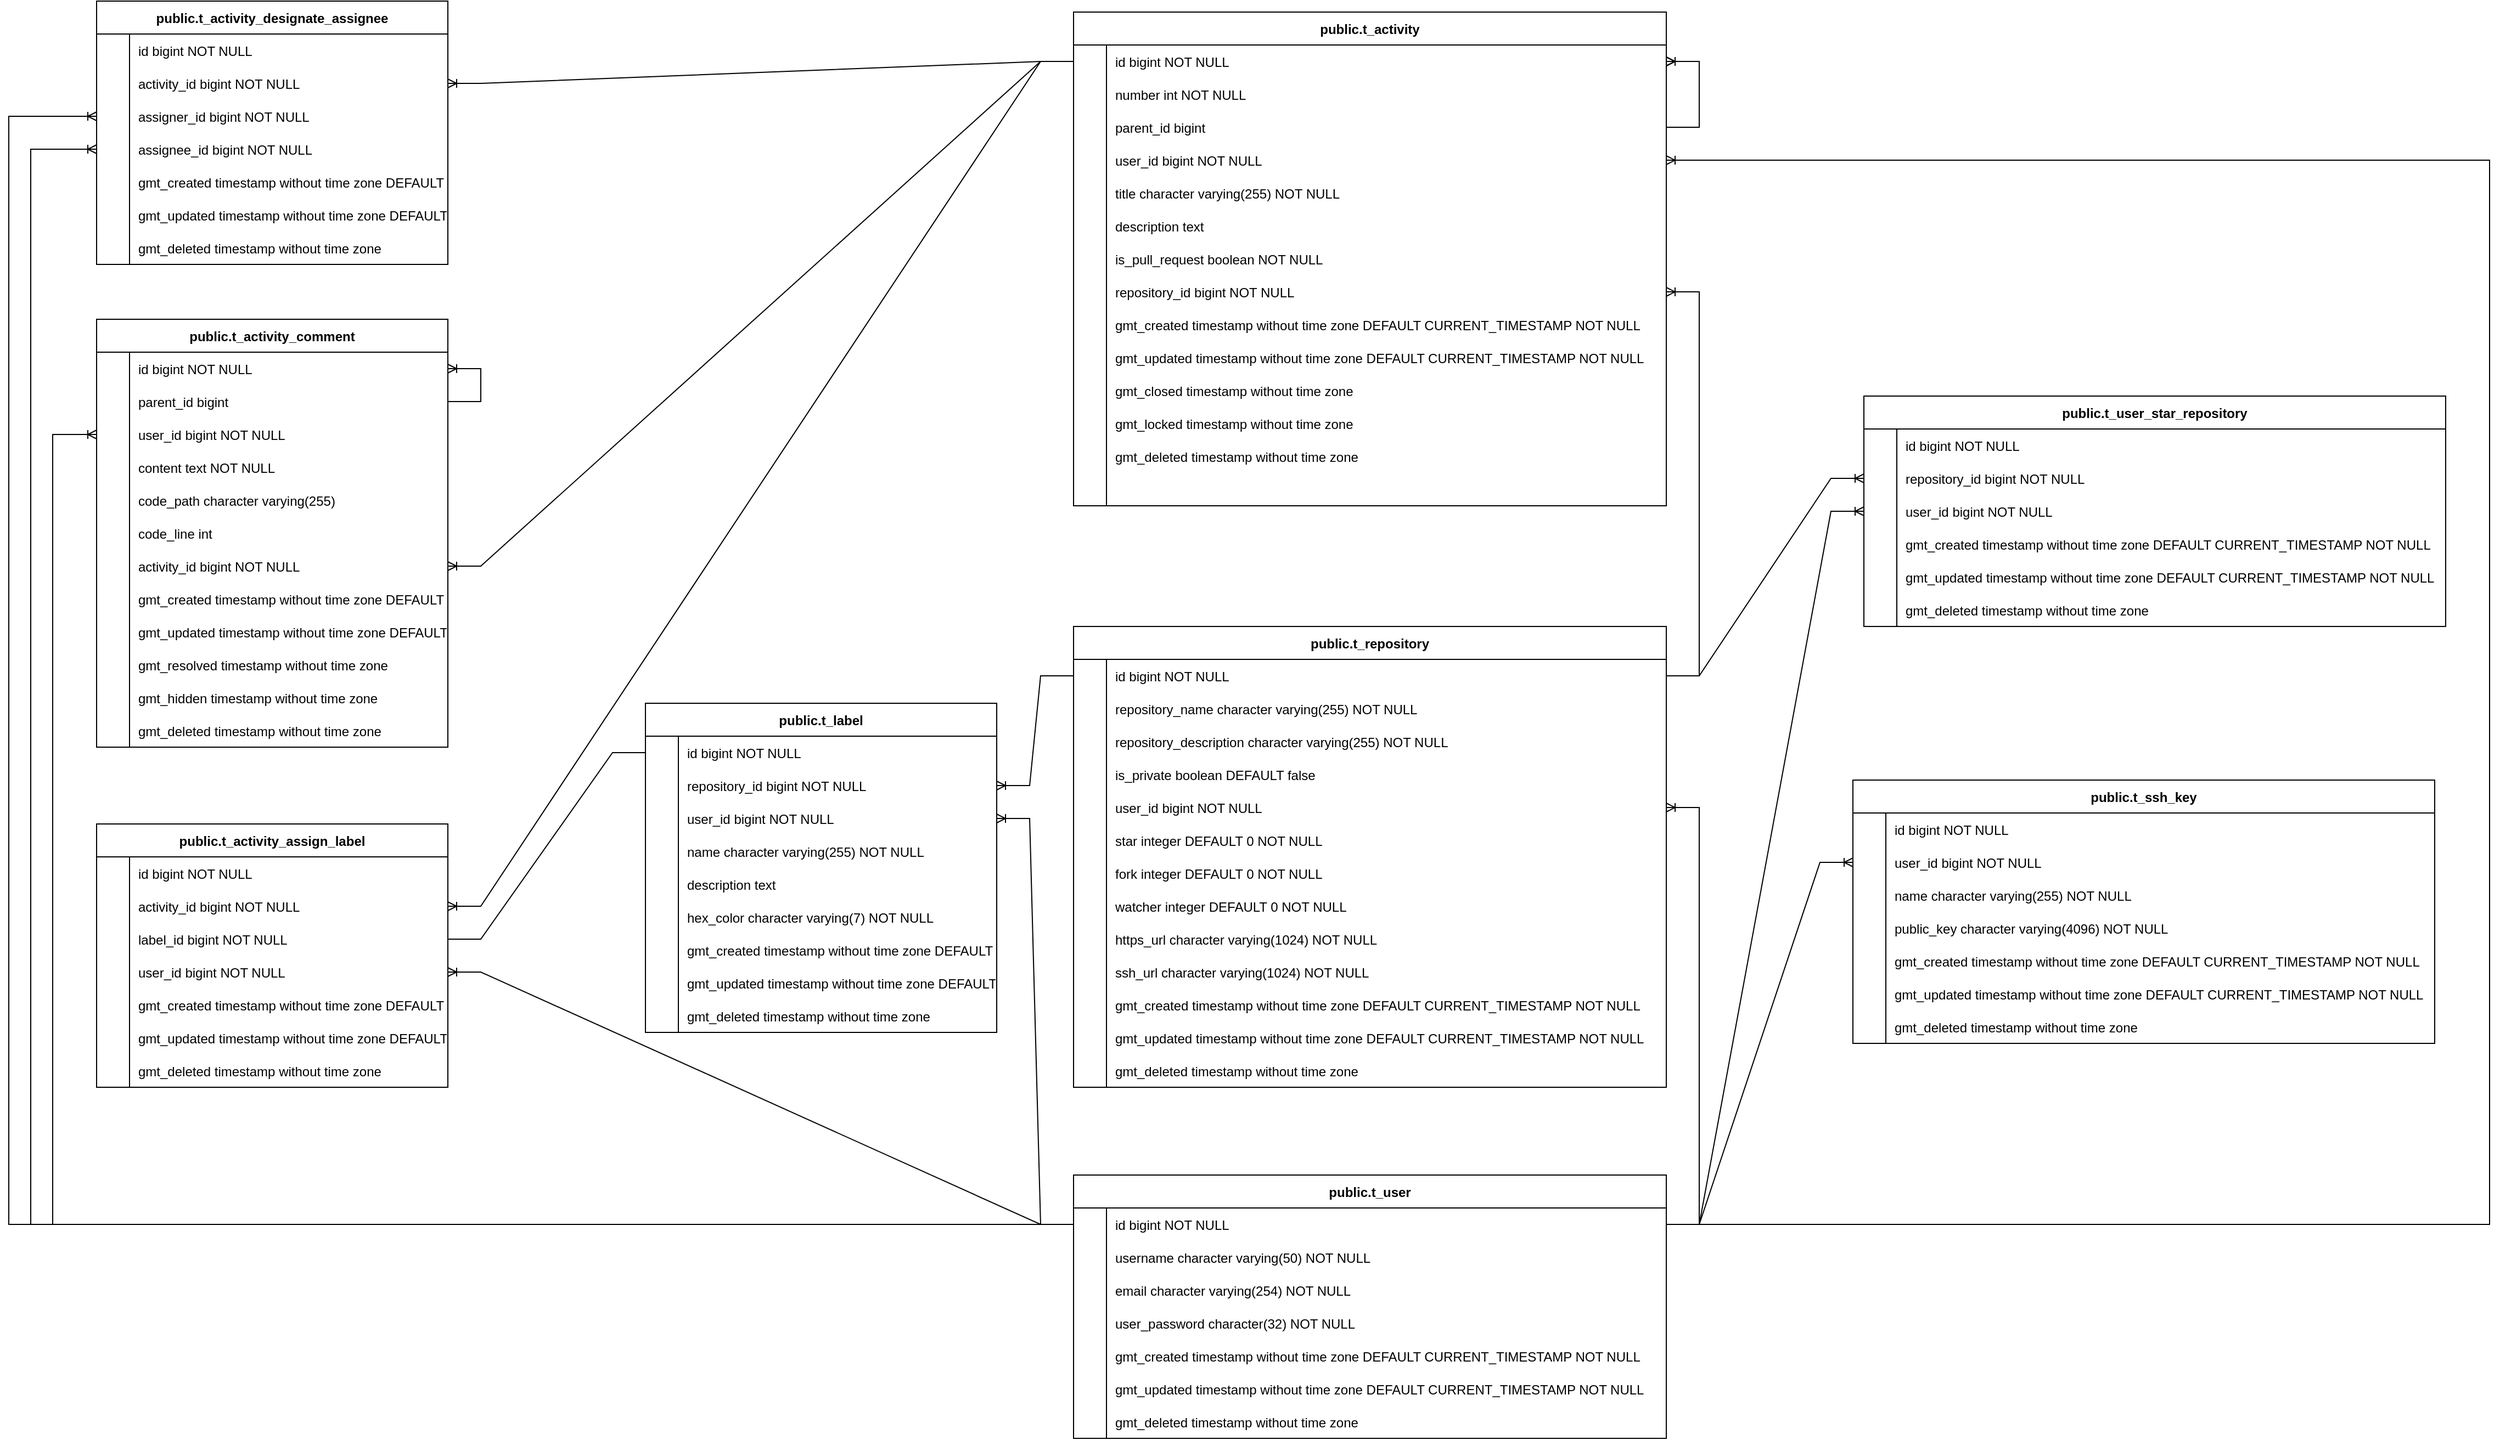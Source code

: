 <mxfile version="27.1.6">
  <diagram id="R2lEEEUBdFMjLlhIrx00" name="Page-1">
    <mxGraphModel dx="5739" dy="2595" grid="1" gridSize="10" guides="1" tooltips="1" connect="1" arrows="1" fold="1" page="1" pageScale="1" pageWidth="850" pageHeight="1100" background="#ffffff" math="0" shadow="0" extFonts="Permanent Marker^https://fonts.googleapis.com/css?family=Permanent+Marker">
      <root>
        <mxCell id="0" />
        <mxCell id="1" parent="0" />
        <mxCell id="0PpF6UTP1K3TljsQhA2--100" value="" style="edgeStyle=entityRelationEdgeStyle;fontSize=12;html=1;endArrow=ERoneToMany;rounded=0;" parent="1" source="6WugjG2xhQJgWSEuV__S-155" target="hnsxVxhHKBaWaV5SU5cd-20" edge="1">
          <mxGeometry width="100" height="100" relative="1" as="geometry">
            <mxPoint x="-370" y="-350" as="sourcePoint" />
            <mxPoint x="-369.667" y="115" as="targetPoint" />
          </mxGeometry>
        </mxCell>
        <mxCell id="6WugjG2xhQJgWSEuV__S-154" value="public.t_user" style="shape=table;startSize=30;container=1;collapsible=1;childLayout=tableLayout;fixedRows=1;rowLines=0;fontStyle=1;align=center;resizeLast=1;" parent="1" vertex="1">
          <mxGeometry x="-940" y="620" width="540" height="240" as="geometry" />
        </mxCell>
        <mxCell id="6WugjG2xhQJgWSEuV__S-155" value="" style="shape=tableRow;horizontal=0;startSize=0;swimlaneHead=0;swimlaneBody=0;fillColor=none;collapsible=0;dropTarget=0;points=[[0,0.5],[1,0.5]];portConstraint=eastwest;strokeColor=inherit;top=0;left=0;right=0;bottom=0;" parent="6WugjG2xhQJgWSEuV__S-154" vertex="1">
          <mxGeometry y="30" width="540" height="30" as="geometry" />
        </mxCell>
        <mxCell id="6WugjG2xhQJgWSEuV__S-156" value="" style="shape=partialRectangle;overflow=hidden;connectable=0;fillColor=none;strokeColor=inherit;top=0;left=0;bottom=0;right=0;" parent="6WugjG2xhQJgWSEuV__S-155" vertex="1">
          <mxGeometry width="30" height="30" as="geometry">
            <mxRectangle width="30" height="30" as="alternateBounds" />
          </mxGeometry>
        </mxCell>
        <mxCell id="6WugjG2xhQJgWSEuV__S-157" value="id bigint NOT NULL" style="shape=partialRectangle;overflow=hidden;connectable=0;fillColor=none;align=left;strokeColor=inherit;top=0;left=0;bottom=0;right=0;spacingLeft=6;" parent="6WugjG2xhQJgWSEuV__S-155" vertex="1">
          <mxGeometry x="30" width="510" height="30" as="geometry">
            <mxRectangle width="510" height="30" as="alternateBounds" />
          </mxGeometry>
        </mxCell>
        <mxCell id="6WugjG2xhQJgWSEuV__S-158" value="" style="shape=tableRow;horizontal=0;startSize=0;swimlaneHead=0;swimlaneBody=0;fillColor=none;collapsible=0;dropTarget=0;points=[[0,0.5],[1,0.5]];portConstraint=eastwest;strokeColor=inherit;top=0;left=0;right=0;bottom=0;" parent="6WugjG2xhQJgWSEuV__S-154" vertex="1">
          <mxGeometry y="60" width="540" height="30" as="geometry" />
        </mxCell>
        <mxCell id="6WugjG2xhQJgWSEuV__S-159" value="" style="shape=partialRectangle;overflow=hidden;connectable=0;fillColor=none;strokeColor=inherit;top=0;left=0;bottom=0;right=0;" parent="6WugjG2xhQJgWSEuV__S-158" vertex="1">
          <mxGeometry width="30" height="30" as="geometry">
            <mxRectangle width="30" height="30" as="alternateBounds" />
          </mxGeometry>
        </mxCell>
        <mxCell id="6WugjG2xhQJgWSEuV__S-160" value="username character varying(50) NOT NULL" style="shape=partialRectangle;overflow=hidden;connectable=0;fillColor=none;align=left;strokeColor=inherit;top=0;left=0;bottom=0;right=0;spacingLeft=6;" parent="6WugjG2xhQJgWSEuV__S-158" vertex="1">
          <mxGeometry x="30" width="510" height="30" as="geometry">
            <mxRectangle width="510" height="30" as="alternateBounds" />
          </mxGeometry>
        </mxCell>
        <mxCell id="6WugjG2xhQJgWSEuV__S-161" value="" style="shape=tableRow;horizontal=0;startSize=0;swimlaneHead=0;swimlaneBody=0;fillColor=none;collapsible=0;dropTarget=0;points=[[0,0.5],[1,0.5]];portConstraint=eastwest;strokeColor=inherit;top=0;left=0;right=0;bottom=0;" parent="6WugjG2xhQJgWSEuV__S-154" vertex="1">
          <mxGeometry y="90" width="540" height="30" as="geometry" />
        </mxCell>
        <mxCell id="6WugjG2xhQJgWSEuV__S-162" value="" style="shape=partialRectangle;overflow=hidden;connectable=0;fillColor=none;strokeColor=inherit;top=0;left=0;bottom=0;right=0;" parent="6WugjG2xhQJgWSEuV__S-161" vertex="1">
          <mxGeometry width="30" height="30" as="geometry">
            <mxRectangle width="30" height="30" as="alternateBounds" />
          </mxGeometry>
        </mxCell>
        <mxCell id="6WugjG2xhQJgWSEuV__S-163" value="email character varying(254) NOT NULL" style="shape=partialRectangle;overflow=hidden;connectable=0;fillColor=none;align=left;strokeColor=inherit;top=0;left=0;bottom=0;right=0;spacingLeft=6;" parent="6WugjG2xhQJgWSEuV__S-161" vertex="1">
          <mxGeometry x="30" width="510" height="30" as="geometry">
            <mxRectangle width="510" height="30" as="alternateBounds" />
          </mxGeometry>
        </mxCell>
        <mxCell id="6WugjG2xhQJgWSEuV__S-164" value="" style="shape=tableRow;horizontal=0;startSize=0;swimlaneHead=0;swimlaneBody=0;fillColor=none;collapsible=0;dropTarget=0;points=[[0,0.5],[1,0.5]];portConstraint=eastwest;strokeColor=inherit;top=0;left=0;right=0;bottom=0;" parent="6WugjG2xhQJgWSEuV__S-154" vertex="1">
          <mxGeometry y="120" width="540" height="30" as="geometry" />
        </mxCell>
        <mxCell id="6WugjG2xhQJgWSEuV__S-165" value="" style="shape=partialRectangle;overflow=hidden;connectable=0;fillColor=none;strokeColor=inherit;top=0;left=0;bottom=0;right=0;" parent="6WugjG2xhQJgWSEuV__S-164" vertex="1">
          <mxGeometry width="30" height="30" as="geometry">
            <mxRectangle width="30" height="30" as="alternateBounds" />
          </mxGeometry>
        </mxCell>
        <mxCell id="6WugjG2xhQJgWSEuV__S-166" value="user_password character(32) NOT NULL" style="shape=partialRectangle;overflow=hidden;connectable=0;fillColor=none;align=left;strokeColor=inherit;top=0;left=0;bottom=0;right=0;spacingLeft=6;" parent="6WugjG2xhQJgWSEuV__S-164" vertex="1">
          <mxGeometry x="30" width="510" height="30" as="geometry">
            <mxRectangle width="510" height="30" as="alternateBounds" />
          </mxGeometry>
        </mxCell>
        <mxCell id="6WugjG2xhQJgWSEuV__S-167" value="" style="shape=tableRow;horizontal=0;startSize=0;swimlaneHead=0;swimlaneBody=0;fillColor=none;collapsible=0;dropTarget=0;points=[[0,0.5],[1,0.5]];portConstraint=eastwest;strokeColor=inherit;top=0;left=0;right=0;bottom=0;" parent="6WugjG2xhQJgWSEuV__S-154" vertex="1">
          <mxGeometry y="150" width="540" height="30" as="geometry" />
        </mxCell>
        <mxCell id="6WugjG2xhQJgWSEuV__S-168" value="" style="shape=partialRectangle;overflow=hidden;connectable=0;fillColor=none;strokeColor=inherit;top=0;left=0;bottom=0;right=0;" parent="6WugjG2xhQJgWSEuV__S-167" vertex="1">
          <mxGeometry width="30" height="30" as="geometry">
            <mxRectangle width="30" height="30" as="alternateBounds" />
          </mxGeometry>
        </mxCell>
        <mxCell id="6WugjG2xhQJgWSEuV__S-169" value="gmt_created timestamp without time zone DEFAULT CURRENT_TIMESTAMP NOT NULL" style="shape=partialRectangle;overflow=hidden;connectable=0;fillColor=none;align=left;strokeColor=inherit;top=0;left=0;bottom=0;right=0;spacingLeft=6;" parent="6WugjG2xhQJgWSEuV__S-167" vertex="1">
          <mxGeometry x="30" width="510" height="30" as="geometry">
            <mxRectangle width="510" height="30" as="alternateBounds" />
          </mxGeometry>
        </mxCell>
        <mxCell id="6WugjG2xhQJgWSEuV__S-170" value="" style="shape=tableRow;horizontal=0;startSize=0;swimlaneHead=0;swimlaneBody=0;fillColor=none;collapsible=0;dropTarget=0;points=[[0,0.5],[1,0.5]];portConstraint=eastwest;strokeColor=inherit;top=0;left=0;right=0;bottom=0;" parent="6WugjG2xhQJgWSEuV__S-154" vertex="1">
          <mxGeometry y="180" width="540" height="30" as="geometry" />
        </mxCell>
        <mxCell id="6WugjG2xhQJgWSEuV__S-171" value="" style="shape=partialRectangle;overflow=hidden;connectable=0;fillColor=none;strokeColor=inherit;top=0;left=0;bottom=0;right=0;" parent="6WugjG2xhQJgWSEuV__S-170" vertex="1">
          <mxGeometry width="30" height="30" as="geometry">
            <mxRectangle width="30" height="30" as="alternateBounds" />
          </mxGeometry>
        </mxCell>
        <mxCell id="6WugjG2xhQJgWSEuV__S-172" value="gmt_updated timestamp without time zone DEFAULT CURRENT_TIMESTAMP NOT NULL" style="shape=partialRectangle;overflow=hidden;connectable=0;fillColor=none;align=left;strokeColor=inherit;top=0;left=0;bottom=0;right=0;spacingLeft=6;" parent="6WugjG2xhQJgWSEuV__S-170" vertex="1">
          <mxGeometry x="30" width="510" height="30" as="geometry">
            <mxRectangle width="510" height="30" as="alternateBounds" />
          </mxGeometry>
        </mxCell>
        <mxCell id="6WugjG2xhQJgWSEuV__S-173" value="" style="shape=tableRow;horizontal=0;startSize=0;swimlaneHead=0;swimlaneBody=0;fillColor=none;collapsible=0;dropTarget=0;points=[[0,0.5],[1,0.5]];portConstraint=eastwest;strokeColor=inherit;top=0;left=0;right=0;bottom=0;" parent="6WugjG2xhQJgWSEuV__S-154" vertex="1">
          <mxGeometry y="210" width="540" height="30" as="geometry" />
        </mxCell>
        <mxCell id="6WugjG2xhQJgWSEuV__S-174" value="" style="shape=partialRectangle;overflow=hidden;connectable=0;fillColor=none;strokeColor=inherit;top=0;left=0;bottom=0;right=0;" parent="6WugjG2xhQJgWSEuV__S-173" vertex="1">
          <mxGeometry width="30" height="30" as="geometry">
            <mxRectangle width="30" height="30" as="alternateBounds" />
          </mxGeometry>
        </mxCell>
        <mxCell id="6WugjG2xhQJgWSEuV__S-175" value="gmt_deleted timestamp without time zone" style="shape=partialRectangle;overflow=hidden;connectable=0;fillColor=none;align=left;strokeColor=inherit;top=0;left=0;bottom=0;right=0;spacingLeft=6;" parent="6WugjG2xhQJgWSEuV__S-173" vertex="1">
          <mxGeometry x="30" width="510" height="30" as="geometry">
            <mxRectangle width="510" height="30" as="alternateBounds" />
          </mxGeometry>
        </mxCell>
        <mxCell id="hnsxVxhHKBaWaV5SU5cd-7" value="public.t_repository" style="shape=table;startSize=30;container=1;collapsible=1;childLayout=tableLayout;fixedRows=1;rowLines=0;fontStyle=1;align=center;resizeLast=1;" parent="1" vertex="1">
          <mxGeometry x="-940" y="120" width="540" height="420" as="geometry" />
        </mxCell>
        <mxCell id="hnsxVxhHKBaWaV5SU5cd-8" value="" style="shape=tableRow;horizontal=0;startSize=0;swimlaneHead=0;swimlaneBody=0;fillColor=none;collapsible=0;dropTarget=0;points=[[0,0.5],[1,0.5]];portConstraint=eastwest;strokeColor=inherit;top=0;left=0;right=0;bottom=0;" parent="hnsxVxhHKBaWaV5SU5cd-7" vertex="1">
          <mxGeometry y="30" width="540" height="30" as="geometry" />
        </mxCell>
        <mxCell id="hnsxVxhHKBaWaV5SU5cd-9" value="" style="shape=partialRectangle;overflow=hidden;connectable=0;fillColor=none;strokeColor=inherit;top=0;left=0;bottom=0;right=0;" parent="hnsxVxhHKBaWaV5SU5cd-8" vertex="1">
          <mxGeometry width="30" height="30" as="geometry">
            <mxRectangle width="30" height="30" as="alternateBounds" />
          </mxGeometry>
        </mxCell>
        <mxCell id="hnsxVxhHKBaWaV5SU5cd-10" value="id bigint NOT NULL" style="shape=partialRectangle;overflow=hidden;connectable=0;fillColor=none;align=left;strokeColor=inherit;top=0;left=0;bottom=0;right=0;spacingLeft=6;" parent="hnsxVxhHKBaWaV5SU5cd-8" vertex="1">
          <mxGeometry x="30" width="510" height="30" as="geometry">
            <mxRectangle width="510" height="30" as="alternateBounds" />
          </mxGeometry>
        </mxCell>
        <mxCell id="hnsxVxhHKBaWaV5SU5cd-11" value="" style="shape=tableRow;horizontal=0;startSize=0;swimlaneHead=0;swimlaneBody=0;fillColor=none;collapsible=0;dropTarget=0;points=[[0,0.5],[1,0.5]];portConstraint=eastwest;strokeColor=inherit;top=0;left=0;right=0;bottom=0;" parent="hnsxVxhHKBaWaV5SU5cd-7" vertex="1">
          <mxGeometry y="60" width="540" height="30" as="geometry" />
        </mxCell>
        <mxCell id="hnsxVxhHKBaWaV5SU5cd-12" value="" style="shape=partialRectangle;overflow=hidden;connectable=0;fillColor=none;strokeColor=inherit;top=0;left=0;bottom=0;right=0;" parent="hnsxVxhHKBaWaV5SU5cd-11" vertex="1">
          <mxGeometry width="30" height="30" as="geometry">
            <mxRectangle width="30" height="30" as="alternateBounds" />
          </mxGeometry>
        </mxCell>
        <mxCell id="hnsxVxhHKBaWaV5SU5cd-13" value="repository_name character varying(255) NOT NULL" style="shape=partialRectangle;overflow=hidden;connectable=0;fillColor=none;align=left;strokeColor=inherit;top=0;left=0;bottom=0;right=0;spacingLeft=6;" parent="hnsxVxhHKBaWaV5SU5cd-11" vertex="1">
          <mxGeometry x="30" width="510" height="30" as="geometry">
            <mxRectangle width="510" height="30" as="alternateBounds" />
          </mxGeometry>
        </mxCell>
        <mxCell id="hnsxVxhHKBaWaV5SU5cd-14" value="" style="shape=tableRow;horizontal=0;startSize=0;swimlaneHead=0;swimlaneBody=0;fillColor=none;collapsible=0;dropTarget=0;points=[[0,0.5],[1,0.5]];portConstraint=eastwest;strokeColor=inherit;top=0;left=0;right=0;bottom=0;" parent="hnsxVxhHKBaWaV5SU5cd-7" vertex="1">
          <mxGeometry y="90" width="540" height="30" as="geometry" />
        </mxCell>
        <mxCell id="hnsxVxhHKBaWaV5SU5cd-15" value="" style="shape=partialRectangle;overflow=hidden;connectable=0;fillColor=none;strokeColor=inherit;top=0;left=0;bottom=0;right=0;" parent="hnsxVxhHKBaWaV5SU5cd-14" vertex="1">
          <mxGeometry width="30" height="30" as="geometry">
            <mxRectangle width="30" height="30" as="alternateBounds" />
          </mxGeometry>
        </mxCell>
        <mxCell id="hnsxVxhHKBaWaV5SU5cd-16" value="repository_description character varying(255) NOT NULL" style="shape=partialRectangle;overflow=hidden;connectable=0;fillColor=none;align=left;strokeColor=inherit;top=0;left=0;bottom=0;right=0;spacingLeft=6;" parent="hnsxVxhHKBaWaV5SU5cd-14" vertex="1">
          <mxGeometry x="30" width="510" height="30" as="geometry">
            <mxRectangle width="510" height="30" as="alternateBounds" />
          </mxGeometry>
        </mxCell>
        <mxCell id="hnsxVxhHKBaWaV5SU5cd-17" value="" style="shape=tableRow;horizontal=0;startSize=0;swimlaneHead=0;swimlaneBody=0;fillColor=none;collapsible=0;dropTarget=0;points=[[0,0.5],[1,0.5]];portConstraint=eastwest;strokeColor=inherit;top=0;left=0;right=0;bottom=0;" parent="hnsxVxhHKBaWaV5SU5cd-7" vertex="1">
          <mxGeometry y="120" width="540" height="30" as="geometry" />
        </mxCell>
        <mxCell id="hnsxVxhHKBaWaV5SU5cd-18" value="" style="shape=partialRectangle;overflow=hidden;connectable=0;fillColor=none;strokeColor=inherit;top=0;left=0;bottom=0;right=0;" parent="hnsxVxhHKBaWaV5SU5cd-17" vertex="1">
          <mxGeometry width="30" height="30" as="geometry">
            <mxRectangle width="30" height="30" as="alternateBounds" />
          </mxGeometry>
        </mxCell>
        <mxCell id="hnsxVxhHKBaWaV5SU5cd-19" value="is_private boolean DEFAULT false" style="shape=partialRectangle;overflow=hidden;connectable=0;fillColor=none;align=left;strokeColor=inherit;top=0;left=0;bottom=0;right=0;spacingLeft=6;" parent="hnsxVxhHKBaWaV5SU5cd-17" vertex="1">
          <mxGeometry x="30" width="510" height="30" as="geometry">
            <mxRectangle width="510" height="30" as="alternateBounds" />
          </mxGeometry>
        </mxCell>
        <mxCell id="hnsxVxhHKBaWaV5SU5cd-20" value="" style="shape=tableRow;horizontal=0;startSize=0;swimlaneHead=0;swimlaneBody=0;fillColor=none;collapsible=0;dropTarget=0;points=[[0,0.5],[1,0.5]];portConstraint=eastwest;strokeColor=inherit;top=0;left=0;right=0;bottom=0;" parent="hnsxVxhHKBaWaV5SU5cd-7" vertex="1">
          <mxGeometry y="150" width="540" height="30" as="geometry" />
        </mxCell>
        <mxCell id="hnsxVxhHKBaWaV5SU5cd-21" value="" style="shape=partialRectangle;overflow=hidden;connectable=0;fillColor=none;strokeColor=inherit;top=0;left=0;bottom=0;right=0;" parent="hnsxVxhHKBaWaV5SU5cd-20" vertex="1">
          <mxGeometry width="30" height="30" as="geometry">
            <mxRectangle width="30" height="30" as="alternateBounds" />
          </mxGeometry>
        </mxCell>
        <mxCell id="hnsxVxhHKBaWaV5SU5cd-22" value="user_id bigint NOT NULL" style="shape=partialRectangle;overflow=hidden;connectable=0;fillColor=none;align=left;strokeColor=inherit;top=0;left=0;bottom=0;right=0;spacingLeft=6;" parent="hnsxVxhHKBaWaV5SU5cd-20" vertex="1">
          <mxGeometry x="30" width="510" height="30" as="geometry">
            <mxRectangle width="510" height="30" as="alternateBounds" />
          </mxGeometry>
        </mxCell>
        <mxCell id="hnsxVxhHKBaWaV5SU5cd-23" value="" style="shape=tableRow;horizontal=0;startSize=0;swimlaneHead=0;swimlaneBody=0;fillColor=none;collapsible=0;dropTarget=0;points=[[0,0.5],[1,0.5]];portConstraint=eastwest;strokeColor=inherit;top=0;left=0;right=0;bottom=0;" parent="hnsxVxhHKBaWaV5SU5cd-7" vertex="1">
          <mxGeometry y="180" width="540" height="30" as="geometry" />
        </mxCell>
        <mxCell id="hnsxVxhHKBaWaV5SU5cd-24" value="" style="shape=partialRectangle;overflow=hidden;connectable=0;fillColor=none;strokeColor=inherit;top=0;left=0;bottom=0;right=0;" parent="hnsxVxhHKBaWaV5SU5cd-23" vertex="1">
          <mxGeometry width="30" height="30" as="geometry">
            <mxRectangle width="30" height="30" as="alternateBounds" />
          </mxGeometry>
        </mxCell>
        <mxCell id="hnsxVxhHKBaWaV5SU5cd-25" value="star integer DEFAULT 0 NOT NULL" style="shape=partialRectangle;overflow=hidden;connectable=0;fillColor=none;align=left;strokeColor=inherit;top=0;left=0;bottom=0;right=0;spacingLeft=6;" parent="hnsxVxhHKBaWaV5SU5cd-23" vertex="1">
          <mxGeometry x="30" width="510" height="30" as="geometry">
            <mxRectangle width="510" height="30" as="alternateBounds" />
          </mxGeometry>
        </mxCell>
        <mxCell id="hnsxVxhHKBaWaV5SU5cd-26" value="" style="shape=tableRow;horizontal=0;startSize=0;swimlaneHead=0;swimlaneBody=0;fillColor=none;collapsible=0;dropTarget=0;points=[[0,0.5],[1,0.5]];portConstraint=eastwest;strokeColor=inherit;top=0;left=0;right=0;bottom=0;" parent="hnsxVxhHKBaWaV5SU5cd-7" vertex="1">
          <mxGeometry y="210" width="540" height="30" as="geometry" />
        </mxCell>
        <mxCell id="hnsxVxhHKBaWaV5SU5cd-27" value="" style="shape=partialRectangle;overflow=hidden;connectable=0;fillColor=none;strokeColor=inherit;top=0;left=0;bottom=0;right=0;" parent="hnsxVxhHKBaWaV5SU5cd-26" vertex="1">
          <mxGeometry width="30" height="30" as="geometry">
            <mxRectangle width="30" height="30" as="alternateBounds" />
          </mxGeometry>
        </mxCell>
        <mxCell id="hnsxVxhHKBaWaV5SU5cd-28" value="fork integer DEFAULT 0 NOT NULL" style="shape=partialRectangle;overflow=hidden;connectable=0;fillColor=none;align=left;strokeColor=inherit;top=0;left=0;bottom=0;right=0;spacingLeft=6;" parent="hnsxVxhHKBaWaV5SU5cd-26" vertex="1">
          <mxGeometry x="30" width="510" height="30" as="geometry">
            <mxRectangle width="510" height="30" as="alternateBounds" />
          </mxGeometry>
        </mxCell>
        <mxCell id="hnsxVxhHKBaWaV5SU5cd-29" value="" style="shape=tableRow;horizontal=0;startSize=0;swimlaneHead=0;swimlaneBody=0;fillColor=none;collapsible=0;dropTarget=0;points=[[0,0.5],[1,0.5]];portConstraint=eastwest;strokeColor=inherit;top=0;left=0;right=0;bottom=0;" parent="hnsxVxhHKBaWaV5SU5cd-7" vertex="1">
          <mxGeometry y="240" width="540" height="30" as="geometry" />
        </mxCell>
        <mxCell id="hnsxVxhHKBaWaV5SU5cd-30" value="" style="shape=partialRectangle;overflow=hidden;connectable=0;fillColor=none;strokeColor=inherit;top=0;left=0;bottom=0;right=0;" parent="hnsxVxhHKBaWaV5SU5cd-29" vertex="1">
          <mxGeometry width="30" height="30" as="geometry">
            <mxRectangle width="30" height="30" as="alternateBounds" />
          </mxGeometry>
        </mxCell>
        <mxCell id="hnsxVxhHKBaWaV5SU5cd-31" value="watcher integer DEFAULT 0 NOT NULL" style="shape=partialRectangle;overflow=hidden;connectable=0;fillColor=none;align=left;strokeColor=inherit;top=0;left=0;bottom=0;right=0;spacingLeft=6;" parent="hnsxVxhHKBaWaV5SU5cd-29" vertex="1">
          <mxGeometry x="30" width="510" height="30" as="geometry">
            <mxRectangle width="510" height="30" as="alternateBounds" />
          </mxGeometry>
        </mxCell>
        <mxCell id="hnsxVxhHKBaWaV5SU5cd-32" value="" style="shape=tableRow;horizontal=0;startSize=0;swimlaneHead=0;swimlaneBody=0;fillColor=none;collapsible=0;dropTarget=0;points=[[0,0.5],[1,0.5]];portConstraint=eastwest;strokeColor=inherit;top=0;left=0;right=0;bottom=0;" parent="hnsxVxhHKBaWaV5SU5cd-7" vertex="1">
          <mxGeometry y="270" width="540" height="30" as="geometry" />
        </mxCell>
        <mxCell id="hnsxVxhHKBaWaV5SU5cd-33" value="" style="shape=partialRectangle;overflow=hidden;connectable=0;fillColor=none;strokeColor=inherit;top=0;left=0;bottom=0;right=0;" parent="hnsxVxhHKBaWaV5SU5cd-32" vertex="1">
          <mxGeometry width="30" height="30" as="geometry">
            <mxRectangle width="30" height="30" as="alternateBounds" />
          </mxGeometry>
        </mxCell>
        <mxCell id="hnsxVxhHKBaWaV5SU5cd-34" value="https_url character varying(1024) NOT NULL" style="shape=partialRectangle;overflow=hidden;connectable=0;fillColor=none;align=left;strokeColor=inherit;top=0;left=0;bottom=0;right=0;spacingLeft=6;" parent="hnsxVxhHKBaWaV5SU5cd-32" vertex="1">
          <mxGeometry x="30" width="510" height="30" as="geometry">
            <mxRectangle width="510" height="30" as="alternateBounds" />
          </mxGeometry>
        </mxCell>
        <mxCell id="hnsxVxhHKBaWaV5SU5cd-35" value="" style="shape=tableRow;horizontal=0;startSize=0;swimlaneHead=0;swimlaneBody=0;fillColor=none;collapsible=0;dropTarget=0;points=[[0,0.5],[1,0.5]];portConstraint=eastwest;strokeColor=inherit;top=0;left=0;right=0;bottom=0;" parent="hnsxVxhHKBaWaV5SU5cd-7" vertex="1">
          <mxGeometry y="300" width="540" height="30" as="geometry" />
        </mxCell>
        <mxCell id="hnsxVxhHKBaWaV5SU5cd-36" value="" style="shape=partialRectangle;overflow=hidden;connectable=0;fillColor=none;strokeColor=inherit;top=0;left=0;bottom=0;right=0;" parent="hnsxVxhHKBaWaV5SU5cd-35" vertex="1">
          <mxGeometry width="30" height="30" as="geometry">
            <mxRectangle width="30" height="30" as="alternateBounds" />
          </mxGeometry>
        </mxCell>
        <mxCell id="hnsxVxhHKBaWaV5SU5cd-37" value="ssh_url character varying(1024) NOT NULL" style="shape=partialRectangle;overflow=hidden;connectable=0;fillColor=none;align=left;strokeColor=inherit;top=0;left=0;bottom=0;right=0;spacingLeft=6;" parent="hnsxVxhHKBaWaV5SU5cd-35" vertex="1">
          <mxGeometry x="30" width="510" height="30" as="geometry">
            <mxRectangle width="510" height="30" as="alternateBounds" />
          </mxGeometry>
        </mxCell>
        <mxCell id="hnsxVxhHKBaWaV5SU5cd-38" value="" style="shape=tableRow;horizontal=0;startSize=0;swimlaneHead=0;swimlaneBody=0;fillColor=none;collapsible=0;dropTarget=0;points=[[0,0.5],[1,0.5]];portConstraint=eastwest;strokeColor=inherit;top=0;left=0;right=0;bottom=0;" parent="hnsxVxhHKBaWaV5SU5cd-7" vertex="1">
          <mxGeometry y="330" width="540" height="30" as="geometry" />
        </mxCell>
        <mxCell id="hnsxVxhHKBaWaV5SU5cd-39" value="" style="shape=partialRectangle;overflow=hidden;connectable=0;fillColor=none;strokeColor=inherit;top=0;left=0;bottom=0;right=0;" parent="hnsxVxhHKBaWaV5SU5cd-38" vertex="1">
          <mxGeometry width="30" height="30" as="geometry">
            <mxRectangle width="30" height="30" as="alternateBounds" />
          </mxGeometry>
        </mxCell>
        <mxCell id="hnsxVxhHKBaWaV5SU5cd-40" value="gmt_created timestamp without time zone DEFAULT CURRENT_TIMESTAMP NOT NULL" style="shape=partialRectangle;overflow=hidden;connectable=0;fillColor=none;align=left;strokeColor=inherit;top=0;left=0;bottom=0;right=0;spacingLeft=6;" parent="hnsxVxhHKBaWaV5SU5cd-38" vertex="1">
          <mxGeometry x="30" width="510" height="30" as="geometry">
            <mxRectangle width="510" height="30" as="alternateBounds" />
          </mxGeometry>
        </mxCell>
        <mxCell id="hnsxVxhHKBaWaV5SU5cd-41" value="" style="shape=tableRow;horizontal=0;startSize=0;swimlaneHead=0;swimlaneBody=0;fillColor=none;collapsible=0;dropTarget=0;points=[[0,0.5],[1,0.5]];portConstraint=eastwest;strokeColor=inherit;top=0;left=0;right=0;bottom=0;" parent="hnsxVxhHKBaWaV5SU5cd-7" vertex="1">
          <mxGeometry y="360" width="540" height="30" as="geometry" />
        </mxCell>
        <mxCell id="hnsxVxhHKBaWaV5SU5cd-42" value="" style="shape=partialRectangle;overflow=hidden;connectable=0;fillColor=none;strokeColor=inherit;top=0;left=0;bottom=0;right=0;" parent="hnsxVxhHKBaWaV5SU5cd-41" vertex="1">
          <mxGeometry width="30" height="30" as="geometry">
            <mxRectangle width="30" height="30" as="alternateBounds" />
          </mxGeometry>
        </mxCell>
        <mxCell id="hnsxVxhHKBaWaV5SU5cd-43" value="gmt_updated timestamp without time zone DEFAULT CURRENT_TIMESTAMP NOT NULL" style="shape=partialRectangle;overflow=hidden;connectable=0;fillColor=none;align=left;strokeColor=inherit;top=0;left=0;bottom=0;right=0;spacingLeft=6;" parent="hnsxVxhHKBaWaV5SU5cd-41" vertex="1">
          <mxGeometry x="30" width="510" height="30" as="geometry">
            <mxRectangle width="510" height="30" as="alternateBounds" />
          </mxGeometry>
        </mxCell>
        <mxCell id="hnsxVxhHKBaWaV5SU5cd-44" value="" style="shape=tableRow;horizontal=0;startSize=0;swimlaneHead=0;swimlaneBody=0;fillColor=none;collapsible=0;dropTarget=0;points=[[0,0.5],[1,0.5]];portConstraint=eastwest;strokeColor=inherit;top=0;left=0;right=0;bottom=0;" parent="hnsxVxhHKBaWaV5SU5cd-7" vertex="1">
          <mxGeometry y="390" width="540" height="30" as="geometry" />
        </mxCell>
        <mxCell id="hnsxVxhHKBaWaV5SU5cd-45" value="" style="shape=partialRectangle;overflow=hidden;connectable=0;fillColor=none;strokeColor=inherit;top=0;left=0;bottom=0;right=0;" parent="hnsxVxhHKBaWaV5SU5cd-44" vertex="1">
          <mxGeometry width="30" height="30" as="geometry">
            <mxRectangle width="30" height="30" as="alternateBounds" />
          </mxGeometry>
        </mxCell>
        <mxCell id="hnsxVxhHKBaWaV5SU5cd-46" value="gmt_deleted timestamp without time zone" style="shape=partialRectangle;overflow=hidden;connectable=0;fillColor=none;align=left;strokeColor=inherit;top=0;left=0;bottom=0;right=0;spacingLeft=6;" parent="hnsxVxhHKBaWaV5SU5cd-44" vertex="1">
          <mxGeometry x="30" width="510" height="30" as="geometry">
            <mxRectangle width="510" height="30" as="alternateBounds" />
          </mxGeometry>
        </mxCell>
        <mxCell id="xuACOumzrtyoKZUtiDbW-20" value="" style="edgeStyle=entityRelationEdgeStyle;fontSize=12;html=1;endArrow=none;startArrow=ERoneToMany;rounded=0;startFill=0;exitX=0;exitY=0.5;exitDx=0;exitDy=0;" parent="1" source="xuACOumzrtyoKZUtiDbW-8" target="6WugjG2xhQJgWSEuV__S-155" edge="1">
          <mxGeometry width="100" height="100" relative="1" as="geometry">
            <mxPoint x="-930" y="870" as="sourcePoint" />
            <mxPoint x="-830" y="770" as="targetPoint" />
          </mxGeometry>
        </mxCell>
        <mxCell id="xuACOumzrtyoKZUtiDbW-21" value="" style="edgeStyle=entityRelationEdgeStyle;fontSize=12;html=1;endArrow=ERoneToMany;startArrow=none;rounded=0;startFill=0;entryX=0;entryY=0.5;entryDx=0;entryDy=0;" parent="1" source="hnsxVxhHKBaWaV5SU5cd-8" target="xuACOumzrtyoKZUtiDbW-5" edge="1">
          <mxGeometry width="100" height="100" relative="1" as="geometry">
            <mxPoint x="-670" y="790" as="sourcePoint" />
            <mxPoint x="-550" y="480" as="targetPoint" />
          </mxGeometry>
        </mxCell>
        <mxCell id="g3cTPtyoxiStfmRMTbJ5-1" value="public.t_ssh_key" style="shape=table;startSize=30;container=1;collapsible=1;childLayout=tableLayout;fixedRows=1;rowLines=0;fontStyle=1;align=center;resizeLast=1;" parent="1" vertex="1">
          <mxGeometry x="-230" y="260" width="530" height="240" as="geometry" />
        </mxCell>
        <mxCell id="g3cTPtyoxiStfmRMTbJ5-2" value="" style="shape=tableRow;horizontal=0;startSize=0;swimlaneHead=0;swimlaneBody=0;fillColor=none;collapsible=0;dropTarget=0;points=[[0,0.5],[1,0.5]];portConstraint=eastwest;strokeColor=inherit;top=0;left=0;right=0;bottom=0;" parent="g3cTPtyoxiStfmRMTbJ5-1" vertex="1">
          <mxGeometry y="30" width="530" height="30" as="geometry" />
        </mxCell>
        <mxCell id="g3cTPtyoxiStfmRMTbJ5-3" value="" style="shape=partialRectangle;overflow=hidden;connectable=0;fillColor=none;strokeColor=inherit;top=0;left=0;bottom=0;right=0;" parent="g3cTPtyoxiStfmRMTbJ5-2" vertex="1">
          <mxGeometry width="30" height="30" as="geometry">
            <mxRectangle width="30" height="30" as="alternateBounds" />
          </mxGeometry>
        </mxCell>
        <mxCell id="g3cTPtyoxiStfmRMTbJ5-4" value="id bigint NOT NULL" style="shape=partialRectangle;overflow=hidden;connectable=0;fillColor=none;align=left;strokeColor=inherit;top=0;left=0;bottom=0;right=0;spacingLeft=6;" parent="g3cTPtyoxiStfmRMTbJ5-2" vertex="1">
          <mxGeometry x="30" width="500" height="30" as="geometry">
            <mxRectangle width="500" height="30" as="alternateBounds" />
          </mxGeometry>
        </mxCell>
        <mxCell id="g3cTPtyoxiStfmRMTbJ5-5" value="" style="shape=tableRow;horizontal=0;startSize=0;swimlaneHead=0;swimlaneBody=0;fillColor=none;collapsible=0;dropTarget=0;points=[[0,0.5],[1,0.5]];portConstraint=eastwest;strokeColor=inherit;top=0;left=0;right=0;bottom=0;" parent="g3cTPtyoxiStfmRMTbJ5-1" vertex="1">
          <mxGeometry y="60" width="530" height="30" as="geometry" />
        </mxCell>
        <mxCell id="g3cTPtyoxiStfmRMTbJ5-6" value="" style="shape=partialRectangle;overflow=hidden;connectable=0;fillColor=none;strokeColor=inherit;top=0;left=0;bottom=0;right=0;" parent="g3cTPtyoxiStfmRMTbJ5-5" vertex="1">
          <mxGeometry width="30" height="30" as="geometry">
            <mxRectangle width="30" height="30" as="alternateBounds" />
          </mxGeometry>
        </mxCell>
        <mxCell id="g3cTPtyoxiStfmRMTbJ5-7" value="user_id bigint NOT NULL" style="shape=partialRectangle;overflow=hidden;connectable=0;fillColor=none;align=left;strokeColor=inherit;top=0;left=0;bottom=0;right=0;spacingLeft=6;" parent="g3cTPtyoxiStfmRMTbJ5-5" vertex="1">
          <mxGeometry x="30" width="500" height="30" as="geometry">
            <mxRectangle width="500" height="30" as="alternateBounds" />
          </mxGeometry>
        </mxCell>
        <mxCell id="g3cTPtyoxiStfmRMTbJ5-8" value="" style="shape=tableRow;horizontal=0;startSize=0;swimlaneHead=0;swimlaneBody=0;fillColor=none;collapsible=0;dropTarget=0;points=[[0,0.5],[1,0.5]];portConstraint=eastwest;strokeColor=inherit;top=0;left=0;right=0;bottom=0;" parent="g3cTPtyoxiStfmRMTbJ5-1" vertex="1">
          <mxGeometry y="90" width="530" height="30" as="geometry" />
        </mxCell>
        <mxCell id="g3cTPtyoxiStfmRMTbJ5-9" value="" style="shape=partialRectangle;overflow=hidden;connectable=0;fillColor=none;strokeColor=inherit;top=0;left=0;bottom=0;right=0;" parent="g3cTPtyoxiStfmRMTbJ5-8" vertex="1">
          <mxGeometry width="30" height="30" as="geometry">
            <mxRectangle width="30" height="30" as="alternateBounds" />
          </mxGeometry>
        </mxCell>
        <mxCell id="g3cTPtyoxiStfmRMTbJ5-10" value="name character varying(255) NOT NULL" style="shape=partialRectangle;overflow=hidden;connectable=0;fillColor=none;align=left;strokeColor=inherit;top=0;left=0;bottom=0;right=0;spacingLeft=6;" parent="g3cTPtyoxiStfmRMTbJ5-8" vertex="1">
          <mxGeometry x="30" width="500" height="30" as="geometry">
            <mxRectangle width="500" height="30" as="alternateBounds" />
          </mxGeometry>
        </mxCell>
        <mxCell id="g3cTPtyoxiStfmRMTbJ5-11" value="" style="shape=tableRow;horizontal=0;startSize=0;swimlaneHead=0;swimlaneBody=0;fillColor=none;collapsible=0;dropTarget=0;points=[[0,0.5],[1,0.5]];portConstraint=eastwest;strokeColor=inherit;top=0;left=0;right=0;bottom=0;" parent="g3cTPtyoxiStfmRMTbJ5-1" vertex="1">
          <mxGeometry y="120" width="530" height="30" as="geometry" />
        </mxCell>
        <mxCell id="g3cTPtyoxiStfmRMTbJ5-12" value="" style="shape=partialRectangle;overflow=hidden;connectable=0;fillColor=none;strokeColor=inherit;top=0;left=0;bottom=0;right=0;" parent="g3cTPtyoxiStfmRMTbJ5-11" vertex="1">
          <mxGeometry width="30" height="30" as="geometry">
            <mxRectangle width="30" height="30" as="alternateBounds" />
          </mxGeometry>
        </mxCell>
        <mxCell id="g3cTPtyoxiStfmRMTbJ5-13" value="public_key character varying(4096) NOT NULL" style="shape=partialRectangle;overflow=hidden;connectable=0;fillColor=none;align=left;strokeColor=inherit;top=0;left=0;bottom=0;right=0;spacingLeft=6;" parent="g3cTPtyoxiStfmRMTbJ5-11" vertex="1">
          <mxGeometry x="30" width="500" height="30" as="geometry">
            <mxRectangle width="500" height="30" as="alternateBounds" />
          </mxGeometry>
        </mxCell>
        <mxCell id="g3cTPtyoxiStfmRMTbJ5-14" value="" style="shape=tableRow;horizontal=0;startSize=0;swimlaneHead=0;swimlaneBody=0;fillColor=none;collapsible=0;dropTarget=0;points=[[0,0.5],[1,0.5]];portConstraint=eastwest;strokeColor=inherit;top=0;left=0;right=0;bottom=0;" parent="g3cTPtyoxiStfmRMTbJ5-1" vertex="1">
          <mxGeometry y="150" width="530" height="30" as="geometry" />
        </mxCell>
        <mxCell id="g3cTPtyoxiStfmRMTbJ5-15" value="" style="shape=partialRectangle;overflow=hidden;connectable=0;fillColor=none;strokeColor=inherit;top=0;left=0;bottom=0;right=0;" parent="g3cTPtyoxiStfmRMTbJ5-14" vertex="1">
          <mxGeometry width="30" height="30" as="geometry">
            <mxRectangle width="30" height="30" as="alternateBounds" />
          </mxGeometry>
        </mxCell>
        <mxCell id="g3cTPtyoxiStfmRMTbJ5-16" value="gmt_created timestamp without time zone DEFAULT CURRENT_TIMESTAMP NOT NULL" style="shape=partialRectangle;overflow=hidden;connectable=0;fillColor=none;align=left;strokeColor=inherit;top=0;left=0;bottom=0;right=0;spacingLeft=6;" parent="g3cTPtyoxiStfmRMTbJ5-14" vertex="1">
          <mxGeometry x="30" width="500" height="30" as="geometry">
            <mxRectangle width="500" height="30" as="alternateBounds" />
          </mxGeometry>
        </mxCell>
        <mxCell id="g3cTPtyoxiStfmRMTbJ5-17" value="" style="shape=tableRow;horizontal=0;startSize=0;swimlaneHead=0;swimlaneBody=0;fillColor=none;collapsible=0;dropTarget=0;points=[[0,0.5],[1,0.5]];portConstraint=eastwest;strokeColor=inherit;top=0;left=0;right=0;bottom=0;" parent="g3cTPtyoxiStfmRMTbJ5-1" vertex="1">
          <mxGeometry y="180" width="530" height="30" as="geometry" />
        </mxCell>
        <mxCell id="g3cTPtyoxiStfmRMTbJ5-18" value="" style="shape=partialRectangle;overflow=hidden;connectable=0;fillColor=none;strokeColor=inherit;top=0;left=0;bottom=0;right=0;" parent="g3cTPtyoxiStfmRMTbJ5-17" vertex="1">
          <mxGeometry width="30" height="30" as="geometry">
            <mxRectangle width="30" height="30" as="alternateBounds" />
          </mxGeometry>
        </mxCell>
        <mxCell id="g3cTPtyoxiStfmRMTbJ5-19" value="gmt_updated timestamp without time zone DEFAULT CURRENT_TIMESTAMP NOT NULL" style="shape=partialRectangle;overflow=hidden;connectable=0;fillColor=none;align=left;strokeColor=inherit;top=0;left=0;bottom=0;right=0;spacingLeft=6;" parent="g3cTPtyoxiStfmRMTbJ5-17" vertex="1">
          <mxGeometry x="30" width="500" height="30" as="geometry">
            <mxRectangle width="500" height="30" as="alternateBounds" />
          </mxGeometry>
        </mxCell>
        <mxCell id="g3cTPtyoxiStfmRMTbJ5-20" value="" style="shape=tableRow;horizontal=0;startSize=0;swimlaneHead=0;swimlaneBody=0;fillColor=none;collapsible=0;dropTarget=0;points=[[0,0.5],[1,0.5]];portConstraint=eastwest;strokeColor=inherit;top=0;left=0;right=0;bottom=0;" parent="g3cTPtyoxiStfmRMTbJ5-1" vertex="1">
          <mxGeometry y="210" width="530" height="30" as="geometry" />
        </mxCell>
        <mxCell id="g3cTPtyoxiStfmRMTbJ5-21" value="" style="shape=partialRectangle;overflow=hidden;connectable=0;fillColor=none;strokeColor=inherit;top=0;left=0;bottom=0;right=0;" parent="g3cTPtyoxiStfmRMTbJ5-20" vertex="1">
          <mxGeometry width="30" height="30" as="geometry">
            <mxRectangle width="30" height="30" as="alternateBounds" />
          </mxGeometry>
        </mxCell>
        <mxCell id="g3cTPtyoxiStfmRMTbJ5-22" value="gmt_deleted timestamp without time zone" style="shape=partialRectangle;overflow=hidden;connectable=0;fillColor=none;align=left;strokeColor=inherit;top=0;left=0;bottom=0;right=0;spacingLeft=6;" parent="g3cTPtyoxiStfmRMTbJ5-20" vertex="1">
          <mxGeometry x="30" width="500" height="30" as="geometry">
            <mxRectangle width="500" height="30" as="alternateBounds" />
          </mxGeometry>
        </mxCell>
        <mxCell id="g3cTPtyoxiStfmRMTbJ5-24" value="" style="edgeStyle=entityRelationEdgeStyle;fontSize=12;html=1;endArrow=ERoneToMany;rounded=0;exitX=1;exitY=0.5;exitDx=0;exitDy=0;" parent="1" source="6WugjG2xhQJgWSEuV__S-155" target="g3cTPtyoxiStfmRMTbJ5-5" edge="1">
          <mxGeometry width="100" height="100" relative="1" as="geometry">
            <mxPoint x="320" y="920" as="sourcePoint" />
            <mxPoint x="420" y="820" as="targetPoint" />
          </mxGeometry>
        </mxCell>
        <mxCell id="sp_AmHZUx2vsuMjEAB_U-41" value="public.t_activity" style="shape=table;startSize=30;container=1;collapsible=1;childLayout=tableLayout;fixedRows=1;rowLines=0;fontStyle=1;align=center;resizeLast=1;" vertex="1" parent="1">
          <mxGeometry x="-940" y="-440" width="540" height="450" as="geometry" />
        </mxCell>
        <mxCell id="sp_AmHZUx2vsuMjEAB_U-42" value="" style="shape=tableRow;horizontal=0;startSize=0;swimlaneHead=0;swimlaneBody=0;fillColor=none;collapsible=0;dropTarget=0;points=[[0,0.5],[1,0.5]];portConstraint=eastwest;strokeColor=inherit;top=0;left=0;right=0;bottom=0;" vertex="1" parent="sp_AmHZUx2vsuMjEAB_U-41">
          <mxGeometry y="30" width="540" height="30" as="geometry" />
        </mxCell>
        <mxCell id="sp_AmHZUx2vsuMjEAB_U-43" value="" style="shape=partialRectangle;overflow=hidden;connectable=0;fillColor=none;strokeColor=inherit;top=0;left=0;bottom=0;right=0;" vertex="1" parent="sp_AmHZUx2vsuMjEAB_U-42">
          <mxGeometry width="30" height="30" as="geometry">
            <mxRectangle width="30" height="30" as="alternateBounds" />
          </mxGeometry>
        </mxCell>
        <mxCell id="sp_AmHZUx2vsuMjEAB_U-44" value="id bigint NOT NULL" style="shape=partialRectangle;overflow=hidden;connectable=0;fillColor=none;align=left;strokeColor=inherit;top=0;left=0;bottom=0;right=0;spacingLeft=6;" vertex="1" parent="sp_AmHZUx2vsuMjEAB_U-42">
          <mxGeometry x="30" width="510" height="30" as="geometry">
            <mxRectangle width="510" height="30" as="alternateBounds" />
          </mxGeometry>
        </mxCell>
        <mxCell id="sp_AmHZUx2vsuMjEAB_U-45" value="" style="shape=tableRow;horizontal=0;startSize=0;swimlaneHead=0;swimlaneBody=0;fillColor=none;collapsible=0;dropTarget=0;points=[[0,0.5],[1,0.5]];portConstraint=eastwest;strokeColor=inherit;top=0;left=0;right=0;bottom=0;" vertex="1" parent="sp_AmHZUx2vsuMjEAB_U-41">
          <mxGeometry y="60" width="540" height="30" as="geometry" />
        </mxCell>
        <mxCell id="sp_AmHZUx2vsuMjEAB_U-46" value="" style="shape=partialRectangle;overflow=hidden;connectable=0;fillColor=none;strokeColor=inherit;top=0;left=0;bottom=0;right=0;" vertex="1" parent="sp_AmHZUx2vsuMjEAB_U-45">
          <mxGeometry width="30" height="30" as="geometry">
            <mxRectangle width="30" height="30" as="alternateBounds" />
          </mxGeometry>
        </mxCell>
        <mxCell id="sp_AmHZUx2vsuMjEAB_U-47" value="number int NOT NULL" style="shape=partialRectangle;overflow=hidden;connectable=0;fillColor=none;align=left;strokeColor=inherit;top=0;left=0;bottom=0;right=0;spacingLeft=6;" vertex="1" parent="sp_AmHZUx2vsuMjEAB_U-45">
          <mxGeometry x="30" width="510" height="30" as="geometry">
            <mxRectangle width="510" height="30" as="alternateBounds" />
          </mxGeometry>
        </mxCell>
        <mxCell id="sp_AmHZUx2vsuMjEAB_U-48" value="" style="shape=tableRow;horizontal=0;startSize=0;swimlaneHead=0;swimlaneBody=0;fillColor=none;collapsible=0;dropTarget=0;points=[[0,0.5],[1,0.5]];portConstraint=eastwest;strokeColor=inherit;top=0;left=0;right=0;bottom=0;" vertex="1" parent="sp_AmHZUx2vsuMjEAB_U-41">
          <mxGeometry y="90" width="540" height="30" as="geometry" />
        </mxCell>
        <mxCell id="sp_AmHZUx2vsuMjEAB_U-49" value="" style="shape=partialRectangle;overflow=hidden;connectable=0;fillColor=none;strokeColor=inherit;top=0;left=0;bottom=0;right=0;" vertex="1" parent="sp_AmHZUx2vsuMjEAB_U-48">
          <mxGeometry width="30" height="30" as="geometry">
            <mxRectangle width="30" height="30" as="alternateBounds" />
          </mxGeometry>
        </mxCell>
        <mxCell id="sp_AmHZUx2vsuMjEAB_U-50" value="parent_id bigint" style="shape=partialRectangle;overflow=hidden;connectable=0;fillColor=none;align=left;strokeColor=inherit;top=0;left=0;bottom=0;right=0;spacingLeft=6;" vertex="1" parent="sp_AmHZUx2vsuMjEAB_U-48">
          <mxGeometry x="30" width="510" height="30" as="geometry">
            <mxRectangle width="510" height="30" as="alternateBounds" />
          </mxGeometry>
        </mxCell>
        <mxCell id="sp_AmHZUx2vsuMjEAB_U-51" value="" style="shape=tableRow;horizontal=0;startSize=0;swimlaneHead=0;swimlaneBody=0;fillColor=none;collapsible=0;dropTarget=0;points=[[0,0.5],[1,0.5]];portConstraint=eastwest;strokeColor=inherit;top=0;left=0;right=0;bottom=0;" vertex="1" parent="sp_AmHZUx2vsuMjEAB_U-41">
          <mxGeometry y="120" width="540" height="30" as="geometry" />
        </mxCell>
        <mxCell id="sp_AmHZUx2vsuMjEAB_U-52" value="" style="shape=partialRectangle;overflow=hidden;connectable=0;fillColor=none;strokeColor=inherit;top=0;left=0;bottom=0;right=0;" vertex="1" parent="sp_AmHZUx2vsuMjEAB_U-51">
          <mxGeometry width="30" height="30" as="geometry">
            <mxRectangle width="30" height="30" as="alternateBounds" />
          </mxGeometry>
        </mxCell>
        <mxCell id="sp_AmHZUx2vsuMjEAB_U-53" value="user_id bigint NOT NULL" style="shape=partialRectangle;overflow=hidden;connectable=0;fillColor=none;align=left;strokeColor=inherit;top=0;left=0;bottom=0;right=0;spacingLeft=6;" vertex="1" parent="sp_AmHZUx2vsuMjEAB_U-51">
          <mxGeometry x="30" width="510" height="30" as="geometry">
            <mxRectangle width="510" height="30" as="alternateBounds" />
          </mxGeometry>
        </mxCell>
        <mxCell id="sp_AmHZUx2vsuMjEAB_U-54" value="" style="shape=tableRow;horizontal=0;startSize=0;swimlaneHead=0;swimlaneBody=0;fillColor=none;collapsible=0;dropTarget=0;points=[[0,0.5],[1,0.5]];portConstraint=eastwest;strokeColor=inherit;top=0;left=0;right=0;bottom=0;" vertex="1" parent="sp_AmHZUx2vsuMjEAB_U-41">
          <mxGeometry y="150" width="540" height="30" as="geometry" />
        </mxCell>
        <mxCell id="sp_AmHZUx2vsuMjEAB_U-55" value="" style="shape=partialRectangle;overflow=hidden;connectable=0;fillColor=none;strokeColor=inherit;top=0;left=0;bottom=0;right=0;" vertex="1" parent="sp_AmHZUx2vsuMjEAB_U-54">
          <mxGeometry width="30" height="30" as="geometry">
            <mxRectangle width="30" height="30" as="alternateBounds" />
          </mxGeometry>
        </mxCell>
        <mxCell id="sp_AmHZUx2vsuMjEAB_U-56" value="title character varying(255) NOT NULL" style="shape=partialRectangle;overflow=hidden;connectable=0;fillColor=none;align=left;strokeColor=inherit;top=0;left=0;bottom=0;right=0;spacingLeft=6;" vertex="1" parent="sp_AmHZUx2vsuMjEAB_U-54">
          <mxGeometry x="30" width="510" height="30" as="geometry">
            <mxRectangle width="510" height="30" as="alternateBounds" />
          </mxGeometry>
        </mxCell>
        <mxCell id="sp_AmHZUx2vsuMjEAB_U-57" value="" style="shape=tableRow;horizontal=0;startSize=0;swimlaneHead=0;swimlaneBody=0;fillColor=none;collapsible=0;dropTarget=0;points=[[0,0.5],[1,0.5]];portConstraint=eastwest;strokeColor=inherit;top=0;left=0;right=0;bottom=0;" vertex="1" parent="sp_AmHZUx2vsuMjEAB_U-41">
          <mxGeometry y="180" width="540" height="30" as="geometry" />
        </mxCell>
        <mxCell id="sp_AmHZUx2vsuMjEAB_U-58" value="" style="shape=partialRectangle;overflow=hidden;connectable=0;fillColor=none;strokeColor=inherit;top=0;left=0;bottom=0;right=0;" vertex="1" parent="sp_AmHZUx2vsuMjEAB_U-57">
          <mxGeometry width="30" height="30" as="geometry">
            <mxRectangle width="30" height="30" as="alternateBounds" />
          </mxGeometry>
        </mxCell>
        <mxCell id="sp_AmHZUx2vsuMjEAB_U-59" value="description text " style="shape=partialRectangle;overflow=hidden;connectable=0;fillColor=none;align=left;strokeColor=inherit;top=0;left=0;bottom=0;right=0;spacingLeft=6;" vertex="1" parent="sp_AmHZUx2vsuMjEAB_U-57">
          <mxGeometry x="30" width="510" height="30" as="geometry">
            <mxRectangle width="510" height="30" as="alternateBounds" />
          </mxGeometry>
        </mxCell>
        <mxCell id="sp_AmHZUx2vsuMjEAB_U-60" value="" style="shape=tableRow;horizontal=0;startSize=0;swimlaneHead=0;swimlaneBody=0;fillColor=none;collapsible=0;dropTarget=0;points=[[0,0.5],[1,0.5]];portConstraint=eastwest;strokeColor=inherit;top=0;left=0;right=0;bottom=0;" vertex="1" parent="sp_AmHZUx2vsuMjEAB_U-41">
          <mxGeometry y="210" width="540" height="30" as="geometry" />
        </mxCell>
        <mxCell id="sp_AmHZUx2vsuMjEAB_U-61" value="" style="shape=partialRectangle;overflow=hidden;connectable=0;fillColor=none;strokeColor=inherit;top=0;left=0;bottom=0;right=0;" vertex="1" parent="sp_AmHZUx2vsuMjEAB_U-60">
          <mxGeometry width="30" height="30" as="geometry">
            <mxRectangle width="30" height="30" as="alternateBounds" />
          </mxGeometry>
        </mxCell>
        <mxCell id="sp_AmHZUx2vsuMjEAB_U-62" value="is_pull_request boolean NOT NULL" style="shape=partialRectangle;overflow=hidden;connectable=0;fillColor=none;align=left;strokeColor=inherit;top=0;left=0;bottom=0;right=0;spacingLeft=6;" vertex="1" parent="sp_AmHZUx2vsuMjEAB_U-60">
          <mxGeometry x="30" width="510" height="30" as="geometry">
            <mxRectangle width="510" height="30" as="alternateBounds" />
          </mxGeometry>
        </mxCell>
        <mxCell id="sp_AmHZUx2vsuMjEAB_U-63" value="" style="shape=tableRow;horizontal=0;startSize=0;swimlaneHead=0;swimlaneBody=0;fillColor=none;collapsible=0;dropTarget=0;points=[[0,0.5],[1,0.5]];portConstraint=eastwest;strokeColor=inherit;top=0;left=0;right=0;bottom=0;" vertex="1" parent="sp_AmHZUx2vsuMjEAB_U-41">
          <mxGeometry y="240" width="540" height="30" as="geometry" />
        </mxCell>
        <mxCell id="sp_AmHZUx2vsuMjEAB_U-64" value="" style="shape=partialRectangle;overflow=hidden;connectable=0;fillColor=none;strokeColor=inherit;top=0;left=0;bottom=0;right=0;" vertex="1" parent="sp_AmHZUx2vsuMjEAB_U-63">
          <mxGeometry width="30" height="30" as="geometry">
            <mxRectangle width="30" height="30" as="alternateBounds" />
          </mxGeometry>
        </mxCell>
        <mxCell id="sp_AmHZUx2vsuMjEAB_U-65" value="repository_id bigint NOT NULL" style="shape=partialRectangle;overflow=hidden;connectable=0;fillColor=none;align=left;strokeColor=inherit;top=0;left=0;bottom=0;right=0;spacingLeft=6;" vertex="1" parent="sp_AmHZUx2vsuMjEAB_U-63">
          <mxGeometry x="30" width="510" height="30" as="geometry">
            <mxRectangle width="510" height="30" as="alternateBounds" />
          </mxGeometry>
        </mxCell>
        <mxCell id="sp_AmHZUx2vsuMjEAB_U-66" value="" style="shape=tableRow;horizontal=0;startSize=0;swimlaneHead=0;swimlaneBody=0;fillColor=none;collapsible=0;dropTarget=0;points=[[0,0.5],[1,0.5]];portConstraint=eastwest;strokeColor=inherit;top=0;left=0;right=0;bottom=0;" vertex="1" parent="sp_AmHZUx2vsuMjEAB_U-41">
          <mxGeometry y="270" width="540" height="30" as="geometry" />
        </mxCell>
        <mxCell id="sp_AmHZUx2vsuMjEAB_U-67" value="" style="shape=partialRectangle;overflow=hidden;connectable=0;fillColor=none;strokeColor=inherit;top=0;left=0;bottom=0;right=0;" vertex="1" parent="sp_AmHZUx2vsuMjEAB_U-66">
          <mxGeometry width="30" height="30" as="geometry">
            <mxRectangle width="30" height="30" as="alternateBounds" />
          </mxGeometry>
        </mxCell>
        <mxCell id="sp_AmHZUx2vsuMjEAB_U-68" value="gmt_created timestamp without time zone DEFAULT CURRENT_TIMESTAMP NOT NULL" style="shape=partialRectangle;overflow=hidden;connectable=0;fillColor=none;align=left;strokeColor=inherit;top=0;left=0;bottom=0;right=0;spacingLeft=6;" vertex="1" parent="sp_AmHZUx2vsuMjEAB_U-66">
          <mxGeometry x="30" width="510" height="30" as="geometry">
            <mxRectangle width="510" height="30" as="alternateBounds" />
          </mxGeometry>
        </mxCell>
        <mxCell id="sp_AmHZUx2vsuMjEAB_U-69" value="" style="shape=tableRow;horizontal=0;startSize=0;swimlaneHead=0;swimlaneBody=0;fillColor=none;collapsible=0;dropTarget=0;points=[[0,0.5],[1,0.5]];portConstraint=eastwest;strokeColor=inherit;top=0;left=0;right=0;bottom=0;" vertex="1" parent="sp_AmHZUx2vsuMjEAB_U-41">
          <mxGeometry y="300" width="540" height="30" as="geometry" />
        </mxCell>
        <mxCell id="sp_AmHZUx2vsuMjEAB_U-70" value="" style="shape=partialRectangle;overflow=hidden;connectable=0;fillColor=none;strokeColor=inherit;top=0;left=0;bottom=0;right=0;" vertex="1" parent="sp_AmHZUx2vsuMjEAB_U-69">
          <mxGeometry width="30" height="30" as="geometry">
            <mxRectangle width="30" height="30" as="alternateBounds" />
          </mxGeometry>
        </mxCell>
        <mxCell id="sp_AmHZUx2vsuMjEAB_U-71" value="gmt_updated timestamp without time zone DEFAULT CURRENT_TIMESTAMP NOT NULL" style="shape=partialRectangle;overflow=hidden;connectable=0;fillColor=none;align=left;strokeColor=inherit;top=0;left=0;bottom=0;right=0;spacingLeft=6;" vertex="1" parent="sp_AmHZUx2vsuMjEAB_U-69">
          <mxGeometry x="30" width="510" height="30" as="geometry">
            <mxRectangle width="510" height="30" as="alternateBounds" />
          </mxGeometry>
        </mxCell>
        <mxCell id="sp_AmHZUx2vsuMjEAB_U-72" value="" style="shape=tableRow;horizontal=0;startSize=0;swimlaneHead=0;swimlaneBody=0;fillColor=none;collapsible=0;dropTarget=0;points=[[0,0.5],[1,0.5]];portConstraint=eastwest;strokeColor=inherit;top=0;left=0;right=0;bottom=0;" vertex="1" parent="sp_AmHZUx2vsuMjEAB_U-41">
          <mxGeometry y="330" width="540" height="30" as="geometry" />
        </mxCell>
        <mxCell id="sp_AmHZUx2vsuMjEAB_U-73" value="" style="shape=partialRectangle;overflow=hidden;connectable=0;fillColor=none;strokeColor=inherit;top=0;left=0;bottom=0;right=0;" vertex="1" parent="sp_AmHZUx2vsuMjEAB_U-72">
          <mxGeometry width="30" height="30" as="geometry">
            <mxRectangle width="30" height="30" as="alternateBounds" />
          </mxGeometry>
        </mxCell>
        <mxCell id="sp_AmHZUx2vsuMjEAB_U-74" value="gmt_closed timestamp without time zone" style="shape=partialRectangle;overflow=hidden;connectable=0;fillColor=none;align=left;strokeColor=inherit;top=0;left=0;bottom=0;right=0;spacingLeft=6;" vertex="1" parent="sp_AmHZUx2vsuMjEAB_U-72">
          <mxGeometry x="30" width="510" height="30" as="geometry">
            <mxRectangle width="510" height="30" as="alternateBounds" />
          </mxGeometry>
        </mxCell>
        <mxCell id="sp_AmHZUx2vsuMjEAB_U-75" value="" style="shape=tableRow;horizontal=0;startSize=0;swimlaneHead=0;swimlaneBody=0;fillColor=none;collapsible=0;dropTarget=0;points=[[0,0.5],[1,0.5]];portConstraint=eastwest;strokeColor=inherit;top=0;left=0;right=0;bottom=0;" vertex="1" parent="sp_AmHZUx2vsuMjEAB_U-41">
          <mxGeometry y="360" width="540" height="30" as="geometry" />
        </mxCell>
        <mxCell id="sp_AmHZUx2vsuMjEAB_U-76" value="" style="shape=partialRectangle;overflow=hidden;connectable=0;fillColor=none;strokeColor=inherit;top=0;left=0;bottom=0;right=0;" vertex="1" parent="sp_AmHZUx2vsuMjEAB_U-75">
          <mxGeometry width="30" height="30" as="geometry">
            <mxRectangle width="30" height="30" as="alternateBounds" />
          </mxGeometry>
        </mxCell>
        <mxCell id="sp_AmHZUx2vsuMjEAB_U-77" value="gmt_locked timestamp without time zone" style="shape=partialRectangle;overflow=hidden;connectable=0;fillColor=none;align=left;strokeColor=inherit;top=0;left=0;bottom=0;right=0;spacingLeft=6;" vertex="1" parent="sp_AmHZUx2vsuMjEAB_U-75">
          <mxGeometry x="30" width="510" height="30" as="geometry">
            <mxRectangle width="510" height="30" as="alternateBounds" />
          </mxGeometry>
        </mxCell>
        <mxCell id="sp_AmHZUx2vsuMjEAB_U-78" value="" style="shape=tableRow;horizontal=0;startSize=0;swimlaneHead=0;swimlaneBody=0;fillColor=none;collapsible=0;dropTarget=0;points=[[0,0.5],[1,0.5]];portConstraint=eastwest;strokeColor=inherit;top=0;left=0;right=0;bottom=0;" vertex="1" parent="sp_AmHZUx2vsuMjEAB_U-41">
          <mxGeometry y="390" width="540" height="30" as="geometry" />
        </mxCell>
        <mxCell id="sp_AmHZUx2vsuMjEAB_U-79" value="" style="shape=partialRectangle;overflow=hidden;connectable=0;fillColor=none;strokeColor=inherit;top=0;left=0;bottom=0;right=0;" vertex="1" parent="sp_AmHZUx2vsuMjEAB_U-78">
          <mxGeometry width="30" height="30" as="geometry">
            <mxRectangle width="30" height="30" as="alternateBounds" />
          </mxGeometry>
        </mxCell>
        <mxCell id="sp_AmHZUx2vsuMjEAB_U-80" value="gmt_deleted timestamp without time zone" style="shape=partialRectangle;overflow=hidden;connectable=0;fillColor=none;align=left;strokeColor=inherit;top=0;left=0;bottom=0;right=0;spacingLeft=6;" vertex="1" parent="sp_AmHZUx2vsuMjEAB_U-78">
          <mxGeometry x="30" width="510" height="30" as="geometry">
            <mxRectangle width="510" height="30" as="alternateBounds" />
          </mxGeometry>
        </mxCell>
        <mxCell id="sp_AmHZUx2vsuMjEAB_U-81" value="" style="shape=tableRow;horizontal=0;startSize=0;swimlaneHead=0;swimlaneBody=0;fillColor=none;collapsible=0;dropTarget=0;points=[[0,0.5],[1,0.5]];portConstraint=eastwest;strokeColor=inherit;top=0;left=0;right=0;bottom=0;" vertex="1" parent="sp_AmHZUx2vsuMjEAB_U-41">
          <mxGeometry y="420" width="540" height="30" as="geometry" />
        </mxCell>
        <mxCell id="sp_AmHZUx2vsuMjEAB_U-82" value="" style="shape=partialRectangle;overflow=hidden;connectable=0;fillColor=none;strokeColor=inherit;top=0;left=0;bottom=0;right=0;" vertex="1" parent="sp_AmHZUx2vsuMjEAB_U-81">
          <mxGeometry width="30" height="30" as="geometry">
            <mxRectangle width="30" height="30" as="alternateBounds" />
          </mxGeometry>
        </mxCell>
        <mxCell id="sp_AmHZUx2vsuMjEAB_U-83" value="" style="shape=partialRectangle;overflow=hidden;connectable=0;fillColor=none;align=left;strokeColor=inherit;top=0;left=0;bottom=0;right=0;spacingLeft=6;" vertex="1" parent="sp_AmHZUx2vsuMjEAB_U-81">
          <mxGeometry x="30" width="510" height="30" as="geometry">
            <mxRectangle width="510" height="30" as="alternateBounds" />
          </mxGeometry>
        </mxCell>
        <mxCell id="sp_AmHZUx2vsuMjEAB_U-207" value="" style="edgeStyle=entityRelationEdgeStyle;fontSize=12;html=1;endArrow=ERoneToMany;startArrow=none;rounded=0;startFill=0;jumpStyle=none;exitX=1;exitY=0.5;exitDx=0;exitDy=0;entryX=1;entryY=0.5;entryDx=0;entryDy=0;" edge="1" parent="sp_AmHZUx2vsuMjEAB_U-41" source="sp_AmHZUx2vsuMjEAB_U-48" target="sp_AmHZUx2vsuMjEAB_U-42">
          <mxGeometry width="100" height="100" relative="1" as="geometry">
            <mxPoint x="700" y="540" as="sourcePoint" />
            <mxPoint x="700" y="80" as="targetPoint" />
          </mxGeometry>
        </mxCell>
        <mxCell id="sp_AmHZUx2vsuMjEAB_U-211" value="" style="edgeStyle=entityRelationEdgeStyle;fontSize=12;html=1;endArrow=ERoneToMany;startArrow=none;rounded=0;startFill=0;jumpStyle=none;exitX=1;exitY=0.5;exitDx=0;exitDy=0;entryX=1;entryY=0.5;entryDx=0;entryDy=0;" edge="1" parent="sp_AmHZUx2vsuMjEAB_U-41" source="sp_AmHZUx2vsuMjEAB_U-48" target="sp_AmHZUx2vsuMjEAB_U-42">
          <mxGeometry width="100" height="100" relative="1" as="geometry">
            <mxPoint x="-400" y="-335" as="sourcePoint" />
            <mxPoint x="-400" y="-395" as="targetPoint" />
            <Array as="points">
              <mxPoint x="770" y="90" />
            </Array>
          </mxGeometry>
        </mxCell>
        <mxCell id="sp_AmHZUx2vsuMjEAB_U-213" value="" style="edgeStyle=entityRelationEdgeStyle;fontSize=12;html=1;endArrow=ERoneToMany;startArrow=none;rounded=0;startFill=0;jumpStyle=none;exitX=1;exitY=0.5;exitDx=0;exitDy=0;entryX=1;entryY=0.5;entryDx=0;entryDy=0;" edge="1" parent="sp_AmHZUx2vsuMjEAB_U-41" source="sp_AmHZUx2vsuMjEAB_U-48" target="sp_AmHZUx2vsuMjEAB_U-42">
          <mxGeometry width="100" height="100" relative="1" as="geometry">
            <mxPoint x="-400" y="-335" as="sourcePoint" />
            <mxPoint x="-400" y="-395" as="targetPoint" />
            <Array as="points">
              <mxPoint x="790" y="110" />
              <mxPoint x="770" y="90" />
            </Array>
          </mxGeometry>
        </mxCell>
        <mxCell id="sp_AmHZUx2vsuMjEAB_U-84" value="public.t_activity_assign_label" style="shape=table;startSize=30;container=1;collapsible=1;childLayout=tableLayout;fixedRows=1;rowLines=0;fontStyle=1;align=center;resizeLast=1;" vertex="1" parent="1">
          <mxGeometry x="-1830" y="300" width="320" height="240" as="geometry" />
        </mxCell>
        <mxCell id="sp_AmHZUx2vsuMjEAB_U-85" value="" style="shape=tableRow;horizontal=0;startSize=0;swimlaneHead=0;swimlaneBody=0;fillColor=none;collapsible=0;dropTarget=0;points=[[0,0.5],[1,0.5]];portConstraint=eastwest;strokeColor=inherit;top=0;left=0;right=0;bottom=0;" vertex="1" parent="sp_AmHZUx2vsuMjEAB_U-84">
          <mxGeometry y="30" width="320" height="30" as="geometry" />
        </mxCell>
        <mxCell id="sp_AmHZUx2vsuMjEAB_U-86" value="" style="shape=partialRectangle;overflow=hidden;connectable=0;fillColor=none;strokeColor=inherit;top=0;left=0;bottom=0;right=0;" vertex="1" parent="sp_AmHZUx2vsuMjEAB_U-85">
          <mxGeometry width="30" height="30" as="geometry">
            <mxRectangle width="30" height="30" as="alternateBounds" />
          </mxGeometry>
        </mxCell>
        <mxCell id="sp_AmHZUx2vsuMjEAB_U-87" value="id bigint NOT NULL" style="shape=partialRectangle;overflow=hidden;connectable=0;fillColor=none;align=left;strokeColor=inherit;top=0;left=0;bottom=0;right=0;spacingLeft=6;" vertex="1" parent="sp_AmHZUx2vsuMjEAB_U-85">
          <mxGeometry x="30" width="290" height="30" as="geometry">
            <mxRectangle width="290" height="30" as="alternateBounds" />
          </mxGeometry>
        </mxCell>
        <mxCell id="sp_AmHZUx2vsuMjEAB_U-88" value="" style="shape=tableRow;horizontal=0;startSize=0;swimlaneHead=0;swimlaneBody=0;fillColor=none;collapsible=0;dropTarget=0;points=[[0,0.5],[1,0.5]];portConstraint=eastwest;strokeColor=inherit;top=0;left=0;right=0;bottom=0;" vertex="1" parent="sp_AmHZUx2vsuMjEAB_U-84">
          <mxGeometry y="60" width="320" height="30" as="geometry" />
        </mxCell>
        <mxCell id="sp_AmHZUx2vsuMjEAB_U-89" value="" style="shape=partialRectangle;overflow=hidden;connectable=0;fillColor=none;strokeColor=inherit;top=0;left=0;bottom=0;right=0;" vertex="1" parent="sp_AmHZUx2vsuMjEAB_U-88">
          <mxGeometry width="30" height="30" as="geometry">
            <mxRectangle width="30" height="30" as="alternateBounds" />
          </mxGeometry>
        </mxCell>
        <mxCell id="sp_AmHZUx2vsuMjEAB_U-90" value="activity_id bigint NOT NULL" style="shape=partialRectangle;overflow=hidden;connectable=0;fillColor=none;align=left;strokeColor=inherit;top=0;left=0;bottom=0;right=0;spacingLeft=6;" vertex="1" parent="sp_AmHZUx2vsuMjEAB_U-88">
          <mxGeometry x="30" width="290" height="30" as="geometry">
            <mxRectangle width="290" height="30" as="alternateBounds" />
          </mxGeometry>
        </mxCell>
        <mxCell id="sp_AmHZUx2vsuMjEAB_U-91" value="" style="shape=tableRow;horizontal=0;startSize=0;swimlaneHead=0;swimlaneBody=0;fillColor=none;collapsible=0;dropTarget=0;points=[[0,0.5],[1,0.5]];portConstraint=eastwest;strokeColor=inherit;top=0;left=0;right=0;bottom=0;" vertex="1" parent="sp_AmHZUx2vsuMjEAB_U-84">
          <mxGeometry y="90" width="320" height="30" as="geometry" />
        </mxCell>
        <mxCell id="sp_AmHZUx2vsuMjEAB_U-92" value="" style="shape=partialRectangle;overflow=hidden;connectable=0;fillColor=none;strokeColor=inherit;top=0;left=0;bottom=0;right=0;" vertex="1" parent="sp_AmHZUx2vsuMjEAB_U-91">
          <mxGeometry width="30" height="30" as="geometry">
            <mxRectangle width="30" height="30" as="alternateBounds" />
          </mxGeometry>
        </mxCell>
        <mxCell id="sp_AmHZUx2vsuMjEAB_U-93" value="label_id bigint NOT NULL" style="shape=partialRectangle;overflow=hidden;connectable=0;fillColor=none;align=left;strokeColor=inherit;top=0;left=0;bottom=0;right=0;spacingLeft=6;" vertex="1" parent="sp_AmHZUx2vsuMjEAB_U-91">
          <mxGeometry x="30" width="290" height="30" as="geometry">
            <mxRectangle width="290" height="30" as="alternateBounds" />
          </mxGeometry>
        </mxCell>
        <mxCell id="sp_AmHZUx2vsuMjEAB_U-94" value="" style="shape=tableRow;horizontal=0;startSize=0;swimlaneHead=0;swimlaneBody=0;fillColor=none;collapsible=0;dropTarget=0;points=[[0,0.5],[1,0.5]];portConstraint=eastwest;strokeColor=inherit;top=0;left=0;right=0;bottom=0;" vertex="1" parent="sp_AmHZUx2vsuMjEAB_U-84">
          <mxGeometry y="120" width="320" height="30" as="geometry" />
        </mxCell>
        <mxCell id="sp_AmHZUx2vsuMjEAB_U-95" value="" style="shape=partialRectangle;overflow=hidden;connectable=0;fillColor=none;strokeColor=inherit;top=0;left=0;bottom=0;right=0;" vertex="1" parent="sp_AmHZUx2vsuMjEAB_U-94">
          <mxGeometry width="30" height="30" as="geometry">
            <mxRectangle width="30" height="30" as="alternateBounds" />
          </mxGeometry>
        </mxCell>
        <mxCell id="sp_AmHZUx2vsuMjEAB_U-96" value="user_id bigint NOT NULL" style="shape=partialRectangle;overflow=hidden;connectable=0;fillColor=none;align=left;strokeColor=inherit;top=0;left=0;bottom=0;right=0;spacingLeft=6;" vertex="1" parent="sp_AmHZUx2vsuMjEAB_U-94">
          <mxGeometry x="30" width="290" height="30" as="geometry">
            <mxRectangle width="290" height="30" as="alternateBounds" />
          </mxGeometry>
        </mxCell>
        <mxCell id="sp_AmHZUx2vsuMjEAB_U-97" value="" style="shape=tableRow;horizontal=0;startSize=0;swimlaneHead=0;swimlaneBody=0;fillColor=none;collapsible=0;dropTarget=0;points=[[0,0.5],[1,0.5]];portConstraint=eastwest;strokeColor=inherit;top=0;left=0;right=0;bottom=0;" vertex="1" parent="sp_AmHZUx2vsuMjEAB_U-84">
          <mxGeometry y="150" width="320" height="30" as="geometry" />
        </mxCell>
        <mxCell id="sp_AmHZUx2vsuMjEAB_U-98" value="" style="shape=partialRectangle;overflow=hidden;connectable=0;fillColor=none;strokeColor=inherit;top=0;left=0;bottom=0;right=0;" vertex="1" parent="sp_AmHZUx2vsuMjEAB_U-97">
          <mxGeometry width="30" height="30" as="geometry">
            <mxRectangle width="30" height="30" as="alternateBounds" />
          </mxGeometry>
        </mxCell>
        <mxCell id="sp_AmHZUx2vsuMjEAB_U-99" value="gmt_created timestamp without time zone DEFAULT CURRENT_TIMESTAMP NOT NULL" style="shape=partialRectangle;overflow=hidden;connectable=0;fillColor=none;align=left;strokeColor=inherit;top=0;left=0;bottom=0;right=0;spacingLeft=6;" vertex="1" parent="sp_AmHZUx2vsuMjEAB_U-97">
          <mxGeometry x="30" width="290" height="30" as="geometry">
            <mxRectangle width="290" height="30" as="alternateBounds" />
          </mxGeometry>
        </mxCell>
        <mxCell id="sp_AmHZUx2vsuMjEAB_U-100" value="" style="shape=tableRow;horizontal=0;startSize=0;swimlaneHead=0;swimlaneBody=0;fillColor=none;collapsible=0;dropTarget=0;points=[[0,0.5],[1,0.5]];portConstraint=eastwest;strokeColor=inherit;top=0;left=0;right=0;bottom=0;" vertex="1" parent="sp_AmHZUx2vsuMjEAB_U-84">
          <mxGeometry y="180" width="320" height="30" as="geometry" />
        </mxCell>
        <mxCell id="sp_AmHZUx2vsuMjEAB_U-101" value="" style="shape=partialRectangle;overflow=hidden;connectable=0;fillColor=none;strokeColor=inherit;top=0;left=0;bottom=0;right=0;" vertex="1" parent="sp_AmHZUx2vsuMjEAB_U-100">
          <mxGeometry width="30" height="30" as="geometry">
            <mxRectangle width="30" height="30" as="alternateBounds" />
          </mxGeometry>
        </mxCell>
        <mxCell id="sp_AmHZUx2vsuMjEAB_U-102" value="gmt_updated timestamp without time zone DEFAULT CURRENT_TIMESTAMP NOT NULL" style="shape=partialRectangle;overflow=hidden;connectable=0;fillColor=none;align=left;strokeColor=inherit;top=0;left=0;bottom=0;right=0;spacingLeft=6;" vertex="1" parent="sp_AmHZUx2vsuMjEAB_U-100">
          <mxGeometry x="30" width="290" height="30" as="geometry">
            <mxRectangle width="290" height="30" as="alternateBounds" />
          </mxGeometry>
        </mxCell>
        <mxCell id="sp_AmHZUx2vsuMjEAB_U-103" value="" style="shape=tableRow;horizontal=0;startSize=0;swimlaneHead=0;swimlaneBody=0;fillColor=none;collapsible=0;dropTarget=0;points=[[0,0.5],[1,0.5]];portConstraint=eastwest;strokeColor=inherit;top=0;left=0;right=0;bottom=0;" vertex="1" parent="sp_AmHZUx2vsuMjEAB_U-84">
          <mxGeometry y="210" width="320" height="30" as="geometry" />
        </mxCell>
        <mxCell id="sp_AmHZUx2vsuMjEAB_U-104" value="" style="shape=partialRectangle;overflow=hidden;connectable=0;fillColor=none;strokeColor=inherit;top=0;left=0;bottom=0;right=0;" vertex="1" parent="sp_AmHZUx2vsuMjEAB_U-103">
          <mxGeometry width="30" height="30" as="geometry">
            <mxRectangle width="30" height="30" as="alternateBounds" />
          </mxGeometry>
        </mxCell>
        <mxCell id="sp_AmHZUx2vsuMjEAB_U-105" value="gmt_deleted timestamp without time zone" style="shape=partialRectangle;overflow=hidden;connectable=0;fillColor=none;align=left;strokeColor=inherit;top=0;left=0;bottom=0;right=0;spacingLeft=6;" vertex="1" parent="sp_AmHZUx2vsuMjEAB_U-103">
          <mxGeometry x="30" width="290" height="30" as="geometry">
            <mxRectangle width="290" height="30" as="alternateBounds" />
          </mxGeometry>
        </mxCell>
        <mxCell id="sp_AmHZUx2vsuMjEAB_U-106" value="public.t_activity_comment" style="shape=table;startSize=30;container=1;collapsible=1;childLayout=tableLayout;fixedRows=1;rowLines=0;fontStyle=1;align=center;resizeLast=1;" vertex="1" parent="1">
          <mxGeometry x="-1830" y="-160" width="320" height="390" as="geometry" />
        </mxCell>
        <mxCell id="sp_AmHZUx2vsuMjEAB_U-107" value="" style="shape=tableRow;horizontal=0;startSize=0;swimlaneHead=0;swimlaneBody=0;fillColor=none;collapsible=0;dropTarget=0;points=[[0,0.5],[1,0.5]];portConstraint=eastwest;strokeColor=inherit;top=0;left=0;right=0;bottom=0;" vertex="1" parent="sp_AmHZUx2vsuMjEAB_U-106">
          <mxGeometry y="30" width="320" height="30" as="geometry" />
        </mxCell>
        <mxCell id="sp_AmHZUx2vsuMjEAB_U-108" value="" style="shape=partialRectangle;overflow=hidden;connectable=0;fillColor=none;strokeColor=inherit;top=0;left=0;bottom=0;right=0;" vertex="1" parent="sp_AmHZUx2vsuMjEAB_U-107">
          <mxGeometry width="30" height="30" as="geometry">
            <mxRectangle width="30" height="30" as="alternateBounds" />
          </mxGeometry>
        </mxCell>
        <mxCell id="sp_AmHZUx2vsuMjEAB_U-109" value="id bigint NOT NULL" style="shape=partialRectangle;overflow=hidden;connectable=0;fillColor=none;align=left;strokeColor=inherit;top=0;left=0;bottom=0;right=0;spacingLeft=6;" vertex="1" parent="sp_AmHZUx2vsuMjEAB_U-107">
          <mxGeometry x="30" width="290" height="30" as="geometry">
            <mxRectangle width="290" height="30" as="alternateBounds" />
          </mxGeometry>
        </mxCell>
        <mxCell id="sp_AmHZUx2vsuMjEAB_U-110" value="" style="shape=tableRow;horizontal=0;startSize=0;swimlaneHead=0;swimlaneBody=0;fillColor=none;collapsible=0;dropTarget=0;points=[[0,0.5],[1,0.5]];portConstraint=eastwest;strokeColor=inherit;top=0;left=0;right=0;bottom=0;" vertex="1" parent="sp_AmHZUx2vsuMjEAB_U-106">
          <mxGeometry y="60" width="320" height="30" as="geometry" />
        </mxCell>
        <mxCell id="sp_AmHZUx2vsuMjEAB_U-111" value="" style="shape=partialRectangle;overflow=hidden;connectable=0;fillColor=none;strokeColor=inherit;top=0;left=0;bottom=0;right=0;" vertex="1" parent="sp_AmHZUx2vsuMjEAB_U-110">
          <mxGeometry width="30" height="30" as="geometry">
            <mxRectangle width="30" height="30" as="alternateBounds" />
          </mxGeometry>
        </mxCell>
        <mxCell id="sp_AmHZUx2vsuMjEAB_U-112" value="parent_id bigint" style="shape=partialRectangle;overflow=hidden;connectable=0;fillColor=none;align=left;strokeColor=inherit;top=0;left=0;bottom=0;right=0;spacingLeft=6;" vertex="1" parent="sp_AmHZUx2vsuMjEAB_U-110">
          <mxGeometry x="30" width="290" height="30" as="geometry">
            <mxRectangle width="290" height="30" as="alternateBounds" />
          </mxGeometry>
        </mxCell>
        <mxCell id="sp_AmHZUx2vsuMjEAB_U-113" value="" style="shape=tableRow;horizontal=0;startSize=0;swimlaneHead=0;swimlaneBody=0;fillColor=none;collapsible=0;dropTarget=0;points=[[0,0.5],[1,0.5]];portConstraint=eastwest;strokeColor=inherit;top=0;left=0;right=0;bottom=0;" vertex="1" parent="sp_AmHZUx2vsuMjEAB_U-106">
          <mxGeometry y="90" width="320" height="30" as="geometry" />
        </mxCell>
        <mxCell id="sp_AmHZUx2vsuMjEAB_U-114" value="" style="shape=partialRectangle;overflow=hidden;connectable=0;fillColor=none;strokeColor=inherit;top=0;left=0;bottom=0;right=0;" vertex="1" parent="sp_AmHZUx2vsuMjEAB_U-113">
          <mxGeometry width="30" height="30" as="geometry">
            <mxRectangle width="30" height="30" as="alternateBounds" />
          </mxGeometry>
        </mxCell>
        <mxCell id="sp_AmHZUx2vsuMjEAB_U-115" value="user_id bigint NOT NULL" style="shape=partialRectangle;overflow=hidden;connectable=0;fillColor=none;align=left;strokeColor=inherit;top=0;left=0;bottom=0;right=0;spacingLeft=6;" vertex="1" parent="sp_AmHZUx2vsuMjEAB_U-113">
          <mxGeometry x="30" width="290" height="30" as="geometry">
            <mxRectangle width="290" height="30" as="alternateBounds" />
          </mxGeometry>
        </mxCell>
        <mxCell id="sp_AmHZUx2vsuMjEAB_U-116" value="" style="shape=tableRow;horizontal=0;startSize=0;swimlaneHead=0;swimlaneBody=0;fillColor=none;collapsible=0;dropTarget=0;points=[[0,0.5],[1,0.5]];portConstraint=eastwest;strokeColor=inherit;top=0;left=0;right=0;bottom=0;" vertex="1" parent="sp_AmHZUx2vsuMjEAB_U-106">
          <mxGeometry y="120" width="320" height="30" as="geometry" />
        </mxCell>
        <mxCell id="sp_AmHZUx2vsuMjEAB_U-117" value="" style="shape=partialRectangle;overflow=hidden;connectable=0;fillColor=none;strokeColor=inherit;top=0;left=0;bottom=0;right=0;" vertex="1" parent="sp_AmHZUx2vsuMjEAB_U-116">
          <mxGeometry width="30" height="30" as="geometry">
            <mxRectangle width="30" height="30" as="alternateBounds" />
          </mxGeometry>
        </mxCell>
        <mxCell id="sp_AmHZUx2vsuMjEAB_U-118" value="content text NOT NULL " style="shape=partialRectangle;overflow=hidden;connectable=0;fillColor=none;align=left;strokeColor=inherit;top=0;left=0;bottom=0;right=0;spacingLeft=6;" vertex="1" parent="sp_AmHZUx2vsuMjEAB_U-116">
          <mxGeometry x="30" width="290" height="30" as="geometry">
            <mxRectangle width="290" height="30" as="alternateBounds" />
          </mxGeometry>
        </mxCell>
        <mxCell id="sp_AmHZUx2vsuMjEAB_U-119" value="" style="shape=tableRow;horizontal=0;startSize=0;swimlaneHead=0;swimlaneBody=0;fillColor=none;collapsible=0;dropTarget=0;points=[[0,0.5],[1,0.5]];portConstraint=eastwest;strokeColor=inherit;top=0;left=0;right=0;bottom=0;" vertex="1" parent="sp_AmHZUx2vsuMjEAB_U-106">
          <mxGeometry y="150" width="320" height="30" as="geometry" />
        </mxCell>
        <mxCell id="sp_AmHZUx2vsuMjEAB_U-120" value="" style="shape=partialRectangle;overflow=hidden;connectable=0;fillColor=none;strokeColor=inherit;top=0;left=0;bottom=0;right=0;" vertex="1" parent="sp_AmHZUx2vsuMjEAB_U-119">
          <mxGeometry width="30" height="30" as="geometry">
            <mxRectangle width="30" height="30" as="alternateBounds" />
          </mxGeometry>
        </mxCell>
        <mxCell id="sp_AmHZUx2vsuMjEAB_U-121" value="code_path character varying(255)" style="shape=partialRectangle;overflow=hidden;connectable=0;fillColor=none;align=left;strokeColor=inherit;top=0;left=0;bottom=0;right=0;spacingLeft=6;" vertex="1" parent="sp_AmHZUx2vsuMjEAB_U-119">
          <mxGeometry x="30" width="290" height="30" as="geometry">
            <mxRectangle width="290" height="30" as="alternateBounds" />
          </mxGeometry>
        </mxCell>
        <mxCell id="sp_AmHZUx2vsuMjEAB_U-122" value="" style="shape=tableRow;horizontal=0;startSize=0;swimlaneHead=0;swimlaneBody=0;fillColor=none;collapsible=0;dropTarget=0;points=[[0,0.5],[1,0.5]];portConstraint=eastwest;strokeColor=inherit;top=0;left=0;right=0;bottom=0;" vertex="1" parent="sp_AmHZUx2vsuMjEAB_U-106">
          <mxGeometry y="180" width="320" height="30" as="geometry" />
        </mxCell>
        <mxCell id="sp_AmHZUx2vsuMjEAB_U-123" value="" style="shape=partialRectangle;overflow=hidden;connectable=0;fillColor=none;strokeColor=inherit;top=0;left=0;bottom=0;right=0;" vertex="1" parent="sp_AmHZUx2vsuMjEAB_U-122">
          <mxGeometry width="30" height="30" as="geometry">
            <mxRectangle width="30" height="30" as="alternateBounds" />
          </mxGeometry>
        </mxCell>
        <mxCell id="sp_AmHZUx2vsuMjEAB_U-124" value="code_line int" style="shape=partialRectangle;overflow=hidden;connectable=0;fillColor=none;align=left;strokeColor=inherit;top=0;left=0;bottom=0;right=0;spacingLeft=6;" vertex="1" parent="sp_AmHZUx2vsuMjEAB_U-122">
          <mxGeometry x="30" width="290" height="30" as="geometry">
            <mxRectangle width="290" height="30" as="alternateBounds" />
          </mxGeometry>
        </mxCell>
        <mxCell id="sp_AmHZUx2vsuMjEAB_U-125" value="" style="shape=tableRow;horizontal=0;startSize=0;swimlaneHead=0;swimlaneBody=0;fillColor=none;collapsible=0;dropTarget=0;points=[[0,0.5],[1,0.5]];portConstraint=eastwest;strokeColor=inherit;top=0;left=0;right=0;bottom=0;" vertex="1" parent="sp_AmHZUx2vsuMjEAB_U-106">
          <mxGeometry y="210" width="320" height="30" as="geometry" />
        </mxCell>
        <mxCell id="sp_AmHZUx2vsuMjEAB_U-126" value="" style="shape=partialRectangle;overflow=hidden;connectable=0;fillColor=none;strokeColor=inherit;top=0;left=0;bottom=0;right=0;" vertex="1" parent="sp_AmHZUx2vsuMjEAB_U-125">
          <mxGeometry width="30" height="30" as="geometry">
            <mxRectangle width="30" height="30" as="alternateBounds" />
          </mxGeometry>
        </mxCell>
        <mxCell id="sp_AmHZUx2vsuMjEAB_U-127" value="activity_id bigint NOT NULL" style="shape=partialRectangle;overflow=hidden;connectable=0;fillColor=none;align=left;strokeColor=inherit;top=0;left=0;bottom=0;right=0;spacingLeft=6;" vertex="1" parent="sp_AmHZUx2vsuMjEAB_U-125">
          <mxGeometry x="30" width="290" height="30" as="geometry">
            <mxRectangle width="290" height="30" as="alternateBounds" />
          </mxGeometry>
        </mxCell>
        <mxCell id="sp_AmHZUx2vsuMjEAB_U-128" value="" style="shape=tableRow;horizontal=0;startSize=0;swimlaneHead=0;swimlaneBody=0;fillColor=none;collapsible=0;dropTarget=0;points=[[0,0.5],[1,0.5]];portConstraint=eastwest;strokeColor=inherit;top=0;left=0;right=0;bottom=0;" vertex="1" parent="sp_AmHZUx2vsuMjEAB_U-106">
          <mxGeometry y="240" width="320" height="30" as="geometry" />
        </mxCell>
        <mxCell id="sp_AmHZUx2vsuMjEAB_U-129" value="" style="shape=partialRectangle;overflow=hidden;connectable=0;fillColor=none;strokeColor=inherit;top=0;left=0;bottom=0;right=0;" vertex="1" parent="sp_AmHZUx2vsuMjEAB_U-128">
          <mxGeometry width="30" height="30" as="geometry">
            <mxRectangle width="30" height="30" as="alternateBounds" />
          </mxGeometry>
        </mxCell>
        <mxCell id="sp_AmHZUx2vsuMjEAB_U-130" value="gmt_created timestamp without time zone DEFAULT CURRENT_TIMESTAMP NOT NULL" style="shape=partialRectangle;overflow=hidden;connectable=0;fillColor=none;align=left;strokeColor=inherit;top=0;left=0;bottom=0;right=0;spacingLeft=6;" vertex="1" parent="sp_AmHZUx2vsuMjEAB_U-128">
          <mxGeometry x="30" width="290" height="30" as="geometry">
            <mxRectangle width="290" height="30" as="alternateBounds" />
          </mxGeometry>
        </mxCell>
        <mxCell id="sp_AmHZUx2vsuMjEAB_U-131" value="" style="shape=tableRow;horizontal=0;startSize=0;swimlaneHead=0;swimlaneBody=0;fillColor=none;collapsible=0;dropTarget=0;points=[[0,0.5],[1,0.5]];portConstraint=eastwest;strokeColor=inherit;top=0;left=0;right=0;bottom=0;" vertex="1" parent="sp_AmHZUx2vsuMjEAB_U-106">
          <mxGeometry y="270" width="320" height="30" as="geometry" />
        </mxCell>
        <mxCell id="sp_AmHZUx2vsuMjEAB_U-132" value="" style="shape=partialRectangle;overflow=hidden;connectable=0;fillColor=none;strokeColor=inherit;top=0;left=0;bottom=0;right=0;" vertex="1" parent="sp_AmHZUx2vsuMjEAB_U-131">
          <mxGeometry width="30" height="30" as="geometry">
            <mxRectangle width="30" height="30" as="alternateBounds" />
          </mxGeometry>
        </mxCell>
        <mxCell id="sp_AmHZUx2vsuMjEAB_U-133" value="gmt_updated timestamp without time zone DEFAULT CURRENT_TIMESTAMP NOT NULL" style="shape=partialRectangle;overflow=hidden;connectable=0;fillColor=none;align=left;strokeColor=inherit;top=0;left=0;bottom=0;right=0;spacingLeft=6;" vertex="1" parent="sp_AmHZUx2vsuMjEAB_U-131">
          <mxGeometry x="30" width="290" height="30" as="geometry">
            <mxRectangle width="290" height="30" as="alternateBounds" />
          </mxGeometry>
        </mxCell>
        <mxCell id="sp_AmHZUx2vsuMjEAB_U-134" value="" style="shape=tableRow;horizontal=0;startSize=0;swimlaneHead=0;swimlaneBody=0;fillColor=none;collapsible=0;dropTarget=0;points=[[0,0.5],[1,0.5]];portConstraint=eastwest;strokeColor=inherit;top=0;left=0;right=0;bottom=0;" vertex="1" parent="sp_AmHZUx2vsuMjEAB_U-106">
          <mxGeometry y="300" width="320" height="30" as="geometry" />
        </mxCell>
        <mxCell id="sp_AmHZUx2vsuMjEAB_U-135" value="" style="shape=partialRectangle;overflow=hidden;connectable=0;fillColor=none;strokeColor=inherit;top=0;left=0;bottom=0;right=0;" vertex="1" parent="sp_AmHZUx2vsuMjEAB_U-134">
          <mxGeometry width="30" height="30" as="geometry">
            <mxRectangle width="30" height="30" as="alternateBounds" />
          </mxGeometry>
        </mxCell>
        <mxCell id="sp_AmHZUx2vsuMjEAB_U-136" value="gmt_resolved timestamp without time zone" style="shape=partialRectangle;overflow=hidden;connectable=0;fillColor=none;align=left;strokeColor=inherit;top=0;left=0;bottom=0;right=0;spacingLeft=6;" vertex="1" parent="sp_AmHZUx2vsuMjEAB_U-134">
          <mxGeometry x="30" width="290" height="30" as="geometry">
            <mxRectangle width="290" height="30" as="alternateBounds" />
          </mxGeometry>
        </mxCell>
        <mxCell id="sp_AmHZUx2vsuMjEAB_U-137" value="" style="shape=tableRow;horizontal=0;startSize=0;swimlaneHead=0;swimlaneBody=0;fillColor=none;collapsible=0;dropTarget=0;points=[[0,0.5],[1,0.5]];portConstraint=eastwest;strokeColor=inherit;top=0;left=0;right=0;bottom=0;" vertex="1" parent="sp_AmHZUx2vsuMjEAB_U-106">
          <mxGeometry y="330" width="320" height="30" as="geometry" />
        </mxCell>
        <mxCell id="sp_AmHZUx2vsuMjEAB_U-138" value="" style="shape=partialRectangle;overflow=hidden;connectable=0;fillColor=none;strokeColor=inherit;top=0;left=0;bottom=0;right=0;" vertex="1" parent="sp_AmHZUx2vsuMjEAB_U-137">
          <mxGeometry width="30" height="30" as="geometry">
            <mxRectangle width="30" height="30" as="alternateBounds" />
          </mxGeometry>
        </mxCell>
        <mxCell id="sp_AmHZUx2vsuMjEAB_U-139" value="gmt_hidden timestamp without time zone" style="shape=partialRectangle;overflow=hidden;connectable=0;fillColor=none;align=left;strokeColor=inherit;top=0;left=0;bottom=0;right=0;spacingLeft=6;" vertex="1" parent="sp_AmHZUx2vsuMjEAB_U-137">
          <mxGeometry x="30" width="290" height="30" as="geometry">
            <mxRectangle width="290" height="30" as="alternateBounds" />
          </mxGeometry>
        </mxCell>
        <mxCell id="sp_AmHZUx2vsuMjEAB_U-140" value="" style="shape=tableRow;horizontal=0;startSize=0;swimlaneHead=0;swimlaneBody=0;fillColor=none;collapsible=0;dropTarget=0;points=[[0,0.5],[1,0.5]];portConstraint=eastwest;strokeColor=inherit;top=0;left=0;right=0;bottom=0;" vertex="1" parent="sp_AmHZUx2vsuMjEAB_U-106">
          <mxGeometry y="360" width="320" height="30" as="geometry" />
        </mxCell>
        <mxCell id="sp_AmHZUx2vsuMjEAB_U-141" value="" style="shape=partialRectangle;overflow=hidden;connectable=0;fillColor=none;strokeColor=inherit;top=0;left=0;bottom=0;right=0;" vertex="1" parent="sp_AmHZUx2vsuMjEAB_U-140">
          <mxGeometry width="30" height="30" as="geometry">
            <mxRectangle width="30" height="30" as="alternateBounds" />
          </mxGeometry>
        </mxCell>
        <mxCell id="sp_AmHZUx2vsuMjEAB_U-142" value="gmt_deleted timestamp without time zone" style="shape=partialRectangle;overflow=hidden;connectable=0;fillColor=none;align=left;strokeColor=inherit;top=0;left=0;bottom=0;right=0;spacingLeft=6;" vertex="1" parent="sp_AmHZUx2vsuMjEAB_U-140">
          <mxGeometry x="30" width="290" height="30" as="geometry">
            <mxRectangle width="290" height="30" as="alternateBounds" />
          </mxGeometry>
        </mxCell>
        <mxCell id="sp_AmHZUx2vsuMjEAB_U-215" value="" style="edgeStyle=entityRelationEdgeStyle;fontSize=12;html=1;endArrow=none;startArrow=ERoneToMany;rounded=0;startFill=0;entryX=1;entryY=0.5;entryDx=0;entryDy=0;exitX=1;exitY=0.5;exitDx=0;exitDy=0;" edge="1" parent="sp_AmHZUx2vsuMjEAB_U-106" source="sp_AmHZUx2vsuMjEAB_U-107" target="sp_AmHZUx2vsuMjEAB_U-110">
          <mxGeometry width="100" height="100" relative="1" as="geometry">
            <mxPoint x="290" y="140" as="sourcePoint" />
            <mxPoint x="860" y="-320" as="targetPoint" />
            <Array as="points">
              <mxPoint x="270" y="1010" />
              <mxPoint x="1740" y="1560" />
              <mxPoint x="1400" y="-320" />
            </Array>
          </mxGeometry>
        </mxCell>
        <mxCell id="sp_AmHZUx2vsuMjEAB_U-143" value="public.t_activity_designate_assignee" style="shape=table;startSize=30;container=1;collapsible=1;childLayout=tableLayout;fixedRows=1;rowLines=0;fontStyle=1;align=center;resizeLast=1;" vertex="1" parent="1">
          <mxGeometry x="-1830" y="-450" width="320" height="240" as="geometry" />
        </mxCell>
        <mxCell id="sp_AmHZUx2vsuMjEAB_U-144" value="" style="shape=tableRow;horizontal=0;startSize=0;swimlaneHead=0;swimlaneBody=0;fillColor=none;collapsible=0;dropTarget=0;points=[[0,0.5],[1,0.5]];portConstraint=eastwest;strokeColor=inherit;top=0;left=0;right=0;bottom=0;" vertex="1" parent="sp_AmHZUx2vsuMjEAB_U-143">
          <mxGeometry y="30" width="320" height="30" as="geometry" />
        </mxCell>
        <mxCell id="sp_AmHZUx2vsuMjEAB_U-145" value="" style="shape=partialRectangle;overflow=hidden;connectable=0;fillColor=none;strokeColor=inherit;top=0;left=0;bottom=0;right=0;" vertex="1" parent="sp_AmHZUx2vsuMjEAB_U-144">
          <mxGeometry width="30" height="30" as="geometry">
            <mxRectangle width="30" height="30" as="alternateBounds" />
          </mxGeometry>
        </mxCell>
        <mxCell id="sp_AmHZUx2vsuMjEAB_U-146" value="id bigint NOT NULL" style="shape=partialRectangle;overflow=hidden;connectable=0;fillColor=none;align=left;strokeColor=inherit;top=0;left=0;bottom=0;right=0;spacingLeft=6;" vertex="1" parent="sp_AmHZUx2vsuMjEAB_U-144">
          <mxGeometry x="30" width="290" height="30" as="geometry">
            <mxRectangle width="290" height="30" as="alternateBounds" />
          </mxGeometry>
        </mxCell>
        <mxCell id="sp_AmHZUx2vsuMjEAB_U-147" value="" style="shape=tableRow;horizontal=0;startSize=0;swimlaneHead=0;swimlaneBody=0;fillColor=none;collapsible=0;dropTarget=0;points=[[0,0.5],[1,0.5]];portConstraint=eastwest;strokeColor=inherit;top=0;left=0;right=0;bottom=0;" vertex="1" parent="sp_AmHZUx2vsuMjEAB_U-143">
          <mxGeometry y="60" width="320" height="30" as="geometry" />
        </mxCell>
        <mxCell id="sp_AmHZUx2vsuMjEAB_U-148" value="" style="shape=partialRectangle;overflow=hidden;connectable=0;fillColor=none;strokeColor=inherit;top=0;left=0;bottom=0;right=0;" vertex="1" parent="sp_AmHZUx2vsuMjEAB_U-147">
          <mxGeometry width="30" height="30" as="geometry">
            <mxRectangle width="30" height="30" as="alternateBounds" />
          </mxGeometry>
        </mxCell>
        <mxCell id="sp_AmHZUx2vsuMjEAB_U-149" value="activity_id bigint NOT NULL" style="shape=partialRectangle;overflow=hidden;connectable=0;fillColor=none;align=left;strokeColor=inherit;top=0;left=0;bottom=0;right=0;spacingLeft=6;" vertex="1" parent="sp_AmHZUx2vsuMjEAB_U-147">
          <mxGeometry x="30" width="290" height="30" as="geometry">
            <mxRectangle width="290" height="30" as="alternateBounds" />
          </mxGeometry>
        </mxCell>
        <mxCell id="sp_AmHZUx2vsuMjEAB_U-150" value="" style="shape=tableRow;horizontal=0;startSize=0;swimlaneHead=0;swimlaneBody=0;fillColor=none;collapsible=0;dropTarget=0;points=[[0,0.5],[1,0.5]];portConstraint=eastwest;strokeColor=inherit;top=0;left=0;right=0;bottom=0;" vertex="1" parent="sp_AmHZUx2vsuMjEAB_U-143">
          <mxGeometry y="90" width="320" height="30" as="geometry" />
        </mxCell>
        <mxCell id="sp_AmHZUx2vsuMjEAB_U-151" value="" style="shape=partialRectangle;overflow=hidden;connectable=0;fillColor=none;strokeColor=inherit;top=0;left=0;bottom=0;right=0;" vertex="1" parent="sp_AmHZUx2vsuMjEAB_U-150">
          <mxGeometry width="30" height="30" as="geometry">
            <mxRectangle width="30" height="30" as="alternateBounds" />
          </mxGeometry>
        </mxCell>
        <mxCell id="sp_AmHZUx2vsuMjEAB_U-152" value="assigner_id bigint NOT NULL" style="shape=partialRectangle;overflow=hidden;connectable=0;fillColor=none;align=left;strokeColor=inherit;top=0;left=0;bottom=0;right=0;spacingLeft=6;" vertex="1" parent="sp_AmHZUx2vsuMjEAB_U-150">
          <mxGeometry x="30" width="290" height="30" as="geometry">
            <mxRectangle width="290" height="30" as="alternateBounds" />
          </mxGeometry>
        </mxCell>
        <mxCell id="sp_AmHZUx2vsuMjEAB_U-153" value="" style="shape=tableRow;horizontal=0;startSize=0;swimlaneHead=0;swimlaneBody=0;fillColor=none;collapsible=0;dropTarget=0;points=[[0,0.5],[1,0.5]];portConstraint=eastwest;strokeColor=inherit;top=0;left=0;right=0;bottom=0;" vertex="1" parent="sp_AmHZUx2vsuMjEAB_U-143">
          <mxGeometry y="120" width="320" height="30" as="geometry" />
        </mxCell>
        <mxCell id="sp_AmHZUx2vsuMjEAB_U-154" value="" style="shape=partialRectangle;overflow=hidden;connectable=0;fillColor=none;strokeColor=inherit;top=0;left=0;bottom=0;right=0;" vertex="1" parent="sp_AmHZUx2vsuMjEAB_U-153">
          <mxGeometry width="30" height="30" as="geometry">
            <mxRectangle width="30" height="30" as="alternateBounds" />
          </mxGeometry>
        </mxCell>
        <mxCell id="sp_AmHZUx2vsuMjEAB_U-155" value="assignee_id bigint NOT NULL" style="shape=partialRectangle;overflow=hidden;connectable=0;fillColor=none;align=left;strokeColor=inherit;top=0;left=0;bottom=0;right=0;spacingLeft=6;" vertex="1" parent="sp_AmHZUx2vsuMjEAB_U-153">
          <mxGeometry x="30" width="290" height="30" as="geometry">
            <mxRectangle width="290" height="30" as="alternateBounds" />
          </mxGeometry>
        </mxCell>
        <mxCell id="sp_AmHZUx2vsuMjEAB_U-156" value="" style="shape=tableRow;horizontal=0;startSize=0;swimlaneHead=0;swimlaneBody=0;fillColor=none;collapsible=0;dropTarget=0;points=[[0,0.5],[1,0.5]];portConstraint=eastwest;strokeColor=inherit;top=0;left=0;right=0;bottom=0;" vertex="1" parent="sp_AmHZUx2vsuMjEAB_U-143">
          <mxGeometry y="150" width="320" height="30" as="geometry" />
        </mxCell>
        <mxCell id="sp_AmHZUx2vsuMjEAB_U-157" value="" style="shape=partialRectangle;overflow=hidden;connectable=0;fillColor=none;strokeColor=inherit;top=0;left=0;bottom=0;right=0;" vertex="1" parent="sp_AmHZUx2vsuMjEAB_U-156">
          <mxGeometry width="30" height="30" as="geometry">
            <mxRectangle width="30" height="30" as="alternateBounds" />
          </mxGeometry>
        </mxCell>
        <mxCell id="sp_AmHZUx2vsuMjEAB_U-158" value="gmt_created timestamp without time zone DEFAULT CURRENT_TIMESTAMP NOT NULL" style="shape=partialRectangle;overflow=hidden;connectable=0;fillColor=none;align=left;strokeColor=inherit;top=0;left=0;bottom=0;right=0;spacingLeft=6;" vertex="1" parent="sp_AmHZUx2vsuMjEAB_U-156">
          <mxGeometry x="30" width="290" height="30" as="geometry">
            <mxRectangle width="290" height="30" as="alternateBounds" />
          </mxGeometry>
        </mxCell>
        <mxCell id="sp_AmHZUx2vsuMjEAB_U-159" value="" style="shape=tableRow;horizontal=0;startSize=0;swimlaneHead=0;swimlaneBody=0;fillColor=none;collapsible=0;dropTarget=0;points=[[0,0.5],[1,0.5]];portConstraint=eastwest;strokeColor=inherit;top=0;left=0;right=0;bottom=0;" vertex="1" parent="sp_AmHZUx2vsuMjEAB_U-143">
          <mxGeometry y="180" width="320" height="30" as="geometry" />
        </mxCell>
        <mxCell id="sp_AmHZUx2vsuMjEAB_U-160" value="" style="shape=partialRectangle;overflow=hidden;connectable=0;fillColor=none;strokeColor=inherit;top=0;left=0;bottom=0;right=0;" vertex="1" parent="sp_AmHZUx2vsuMjEAB_U-159">
          <mxGeometry width="30" height="30" as="geometry">
            <mxRectangle width="30" height="30" as="alternateBounds" />
          </mxGeometry>
        </mxCell>
        <mxCell id="sp_AmHZUx2vsuMjEAB_U-161" value="gmt_updated timestamp without time zone DEFAULT CURRENT_TIMESTAMP NOT NULL" style="shape=partialRectangle;overflow=hidden;connectable=0;fillColor=none;align=left;strokeColor=inherit;top=0;left=0;bottom=0;right=0;spacingLeft=6;" vertex="1" parent="sp_AmHZUx2vsuMjEAB_U-159">
          <mxGeometry x="30" width="290" height="30" as="geometry">
            <mxRectangle width="290" height="30" as="alternateBounds" />
          </mxGeometry>
        </mxCell>
        <mxCell id="sp_AmHZUx2vsuMjEAB_U-162" value="" style="shape=tableRow;horizontal=0;startSize=0;swimlaneHead=0;swimlaneBody=0;fillColor=none;collapsible=0;dropTarget=0;points=[[0,0.5],[1,0.5]];portConstraint=eastwest;strokeColor=inherit;top=0;left=0;right=0;bottom=0;" vertex="1" parent="sp_AmHZUx2vsuMjEAB_U-143">
          <mxGeometry y="210" width="320" height="30" as="geometry" />
        </mxCell>
        <mxCell id="sp_AmHZUx2vsuMjEAB_U-163" value="" style="shape=partialRectangle;overflow=hidden;connectable=0;fillColor=none;strokeColor=inherit;top=0;left=0;bottom=0;right=0;" vertex="1" parent="sp_AmHZUx2vsuMjEAB_U-162">
          <mxGeometry width="30" height="30" as="geometry">
            <mxRectangle width="30" height="30" as="alternateBounds" />
          </mxGeometry>
        </mxCell>
        <mxCell id="sp_AmHZUx2vsuMjEAB_U-164" value="gmt_deleted timestamp without time zone" style="shape=partialRectangle;overflow=hidden;connectable=0;fillColor=none;align=left;strokeColor=inherit;top=0;left=0;bottom=0;right=0;spacingLeft=6;" vertex="1" parent="sp_AmHZUx2vsuMjEAB_U-162">
          <mxGeometry x="30" width="290" height="30" as="geometry">
            <mxRectangle width="290" height="30" as="alternateBounds" />
          </mxGeometry>
        </mxCell>
        <mxCell id="sp_AmHZUx2vsuMjEAB_U-165" value="public.t_label" style="shape=table;startSize=30;container=1;collapsible=1;childLayout=tableLayout;fixedRows=1;rowLines=0;fontStyle=1;align=center;resizeLast=1;" vertex="1" parent="1">
          <mxGeometry x="-1330" y="190" width="320" height="300" as="geometry" />
        </mxCell>
        <mxCell id="sp_AmHZUx2vsuMjEAB_U-166" value="" style="shape=tableRow;horizontal=0;startSize=0;swimlaneHead=0;swimlaneBody=0;fillColor=none;collapsible=0;dropTarget=0;points=[[0,0.5],[1,0.5]];portConstraint=eastwest;strokeColor=inherit;top=0;left=0;right=0;bottom=0;" vertex="1" parent="sp_AmHZUx2vsuMjEAB_U-165">
          <mxGeometry y="30" width="320" height="30" as="geometry" />
        </mxCell>
        <mxCell id="sp_AmHZUx2vsuMjEAB_U-167" value="" style="shape=partialRectangle;overflow=hidden;connectable=0;fillColor=none;strokeColor=inherit;top=0;left=0;bottom=0;right=0;" vertex="1" parent="sp_AmHZUx2vsuMjEAB_U-166">
          <mxGeometry width="30" height="30" as="geometry">
            <mxRectangle width="30" height="30" as="alternateBounds" />
          </mxGeometry>
        </mxCell>
        <mxCell id="sp_AmHZUx2vsuMjEAB_U-168" value="id bigint NOT NULL" style="shape=partialRectangle;overflow=hidden;connectable=0;fillColor=none;align=left;strokeColor=inherit;top=0;left=0;bottom=0;right=0;spacingLeft=6;" vertex="1" parent="sp_AmHZUx2vsuMjEAB_U-166">
          <mxGeometry x="30" width="290" height="30" as="geometry">
            <mxRectangle width="290" height="30" as="alternateBounds" />
          </mxGeometry>
        </mxCell>
        <mxCell id="sp_AmHZUx2vsuMjEAB_U-169" value="" style="shape=tableRow;horizontal=0;startSize=0;swimlaneHead=0;swimlaneBody=0;fillColor=none;collapsible=0;dropTarget=0;points=[[0,0.5],[1,0.5]];portConstraint=eastwest;strokeColor=inherit;top=0;left=0;right=0;bottom=0;" vertex="1" parent="sp_AmHZUx2vsuMjEAB_U-165">
          <mxGeometry y="60" width="320" height="30" as="geometry" />
        </mxCell>
        <mxCell id="sp_AmHZUx2vsuMjEAB_U-170" value="" style="shape=partialRectangle;overflow=hidden;connectable=0;fillColor=none;strokeColor=inherit;top=0;left=0;bottom=0;right=0;" vertex="1" parent="sp_AmHZUx2vsuMjEAB_U-169">
          <mxGeometry width="30" height="30" as="geometry">
            <mxRectangle width="30" height="30" as="alternateBounds" />
          </mxGeometry>
        </mxCell>
        <mxCell id="sp_AmHZUx2vsuMjEAB_U-171" value="repository_id bigint NOT NULL" style="shape=partialRectangle;overflow=hidden;connectable=0;fillColor=none;align=left;strokeColor=inherit;top=0;left=0;bottom=0;right=0;spacingLeft=6;" vertex="1" parent="sp_AmHZUx2vsuMjEAB_U-169">
          <mxGeometry x="30" width="290" height="30" as="geometry">
            <mxRectangle width="290" height="30" as="alternateBounds" />
          </mxGeometry>
        </mxCell>
        <mxCell id="sp_AmHZUx2vsuMjEAB_U-172" value="" style="shape=tableRow;horizontal=0;startSize=0;swimlaneHead=0;swimlaneBody=0;fillColor=none;collapsible=0;dropTarget=0;points=[[0,0.5],[1,0.5]];portConstraint=eastwest;strokeColor=inherit;top=0;left=0;right=0;bottom=0;" vertex="1" parent="sp_AmHZUx2vsuMjEAB_U-165">
          <mxGeometry y="90" width="320" height="30" as="geometry" />
        </mxCell>
        <mxCell id="sp_AmHZUx2vsuMjEAB_U-173" value="" style="shape=partialRectangle;overflow=hidden;connectable=0;fillColor=none;strokeColor=inherit;top=0;left=0;bottom=0;right=0;" vertex="1" parent="sp_AmHZUx2vsuMjEAB_U-172">
          <mxGeometry width="30" height="30" as="geometry">
            <mxRectangle width="30" height="30" as="alternateBounds" />
          </mxGeometry>
        </mxCell>
        <mxCell id="sp_AmHZUx2vsuMjEAB_U-174" value="user_id bigint NOT NULL" style="shape=partialRectangle;overflow=hidden;connectable=0;fillColor=none;align=left;strokeColor=inherit;top=0;left=0;bottom=0;right=0;spacingLeft=6;" vertex="1" parent="sp_AmHZUx2vsuMjEAB_U-172">
          <mxGeometry x="30" width="290" height="30" as="geometry">
            <mxRectangle width="290" height="30" as="alternateBounds" />
          </mxGeometry>
        </mxCell>
        <mxCell id="sp_AmHZUx2vsuMjEAB_U-175" value="" style="shape=tableRow;horizontal=0;startSize=0;swimlaneHead=0;swimlaneBody=0;fillColor=none;collapsible=0;dropTarget=0;points=[[0,0.5],[1,0.5]];portConstraint=eastwest;strokeColor=inherit;top=0;left=0;right=0;bottom=0;" vertex="1" parent="sp_AmHZUx2vsuMjEAB_U-165">
          <mxGeometry y="120" width="320" height="30" as="geometry" />
        </mxCell>
        <mxCell id="sp_AmHZUx2vsuMjEAB_U-176" value="" style="shape=partialRectangle;overflow=hidden;connectable=0;fillColor=none;strokeColor=inherit;top=0;left=0;bottom=0;right=0;" vertex="1" parent="sp_AmHZUx2vsuMjEAB_U-175">
          <mxGeometry width="30" height="30" as="geometry">
            <mxRectangle width="30" height="30" as="alternateBounds" />
          </mxGeometry>
        </mxCell>
        <mxCell id="sp_AmHZUx2vsuMjEAB_U-177" value="name character varying(255) NOT NULL" style="shape=partialRectangle;overflow=hidden;connectable=0;fillColor=none;align=left;strokeColor=inherit;top=0;left=0;bottom=0;right=0;spacingLeft=6;" vertex="1" parent="sp_AmHZUx2vsuMjEAB_U-175">
          <mxGeometry x="30" width="290" height="30" as="geometry">
            <mxRectangle width="290" height="30" as="alternateBounds" />
          </mxGeometry>
        </mxCell>
        <mxCell id="sp_AmHZUx2vsuMjEAB_U-178" value="" style="shape=tableRow;horizontal=0;startSize=0;swimlaneHead=0;swimlaneBody=0;fillColor=none;collapsible=0;dropTarget=0;points=[[0,0.5],[1,0.5]];portConstraint=eastwest;strokeColor=inherit;top=0;left=0;right=0;bottom=0;" vertex="1" parent="sp_AmHZUx2vsuMjEAB_U-165">
          <mxGeometry y="150" width="320" height="30" as="geometry" />
        </mxCell>
        <mxCell id="sp_AmHZUx2vsuMjEAB_U-179" value="" style="shape=partialRectangle;overflow=hidden;connectable=0;fillColor=none;strokeColor=inherit;top=0;left=0;bottom=0;right=0;" vertex="1" parent="sp_AmHZUx2vsuMjEAB_U-178">
          <mxGeometry width="30" height="30" as="geometry">
            <mxRectangle width="30" height="30" as="alternateBounds" />
          </mxGeometry>
        </mxCell>
        <mxCell id="sp_AmHZUx2vsuMjEAB_U-180" value="description text" style="shape=partialRectangle;overflow=hidden;connectable=0;fillColor=none;align=left;strokeColor=inherit;top=0;left=0;bottom=0;right=0;spacingLeft=6;" vertex="1" parent="sp_AmHZUx2vsuMjEAB_U-178">
          <mxGeometry x="30" width="290" height="30" as="geometry">
            <mxRectangle width="290" height="30" as="alternateBounds" />
          </mxGeometry>
        </mxCell>
        <mxCell id="sp_AmHZUx2vsuMjEAB_U-181" value="" style="shape=tableRow;horizontal=0;startSize=0;swimlaneHead=0;swimlaneBody=0;fillColor=none;collapsible=0;dropTarget=0;points=[[0,0.5],[1,0.5]];portConstraint=eastwest;strokeColor=inherit;top=0;left=0;right=0;bottom=0;" vertex="1" parent="sp_AmHZUx2vsuMjEAB_U-165">
          <mxGeometry y="180" width="320" height="30" as="geometry" />
        </mxCell>
        <mxCell id="sp_AmHZUx2vsuMjEAB_U-182" value="" style="shape=partialRectangle;overflow=hidden;connectable=0;fillColor=none;strokeColor=inherit;top=0;left=0;bottom=0;right=0;" vertex="1" parent="sp_AmHZUx2vsuMjEAB_U-181">
          <mxGeometry width="30" height="30" as="geometry">
            <mxRectangle width="30" height="30" as="alternateBounds" />
          </mxGeometry>
        </mxCell>
        <mxCell id="sp_AmHZUx2vsuMjEAB_U-183" value="hex_color character varying(7) NOT NULL" style="shape=partialRectangle;overflow=hidden;connectable=0;fillColor=none;align=left;strokeColor=inherit;top=0;left=0;bottom=0;right=0;spacingLeft=6;" vertex="1" parent="sp_AmHZUx2vsuMjEAB_U-181">
          <mxGeometry x="30" width="290" height="30" as="geometry">
            <mxRectangle width="290" height="30" as="alternateBounds" />
          </mxGeometry>
        </mxCell>
        <mxCell id="sp_AmHZUx2vsuMjEAB_U-184" value="" style="shape=tableRow;horizontal=0;startSize=0;swimlaneHead=0;swimlaneBody=0;fillColor=none;collapsible=0;dropTarget=0;points=[[0,0.5],[1,0.5]];portConstraint=eastwest;strokeColor=inherit;top=0;left=0;right=0;bottom=0;" vertex="1" parent="sp_AmHZUx2vsuMjEAB_U-165">
          <mxGeometry y="210" width="320" height="30" as="geometry" />
        </mxCell>
        <mxCell id="sp_AmHZUx2vsuMjEAB_U-185" value="" style="shape=partialRectangle;overflow=hidden;connectable=0;fillColor=none;strokeColor=inherit;top=0;left=0;bottom=0;right=0;" vertex="1" parent="sp_AmHZUx2vsuMjEAB_U-184">
          <mxGeometry width="30" height="30" as="geometry">
            <mxRectangle width="30" height="30" as="alternateBounds" />
          </mxGeometry>
        </mxCell>
        <mxCell id="sp_AmHZUx2vsuMjEAB_U-186" value="gmt_created timestamp without time zone DEFAULT CURRENT_TIMESTAMP NOT NULL" style="shape=partialRectangle;overflow=hidden;connectable=0;fillColor=none;align=left;strokeColor=inherit;top=0;left=0;bottom=0;right=0;spacingLeft=6;" vertex="1" parent="sp_AmHZUx2vsuMjEAB_U-184">
          <mxGeometry x="30" width="290" height="30" as="geometry">
            <mxRectangle width="290" height="30" as="alternateBounds" />
          </mxGeometry>
        </mxCell>
        <mxCell id="sp_AmHZUx2vsuMjEAB_U-187" value="" style="shape=tableRow;horizontal=0;startSize=0;swimlaneHead=0;swimlaneBody=0;fillColor=none;collapsible=0;dropTarget=0;points=[[0,0.5],[1,0.5]];portConstraint=eastwest;strokeColor=inherit;top=0;left=0;right=0;bottom=0;" vertex="1" parent="sp_AmHZUx2vsuMjEAB_U-165">
          <mxGeometry y="240" width="320" height="30" as="geometry" />
        </mxCell>
        <mxCell id="sp_AmHZUx2vsuMjEAB_U-188" value="" style="shape=partialRectangle;overflow=hidden;connectable=0;fillColor=none;strokeColor=inherit;top=0;left=0;bottom=0;right=0;" vertex="1" parent="sp_AmHZUx2vsuMjEAB_U-187">
          <mxGeometry width="30" height="30" as="geometry">
            <mxRectangle width="30" height="30" as="alternateBounds" />
          </mxGeometry>
        </mxCell>
        <mxCell id="sp_AmHZUx2vsuMjEAB_U-189" value="gmt_updated timestamp without time zone DEFAULT CURRENT_TIMESTAMP NOT NULL" style="shape=partialRectangle;overflow=hidden;connectable=0;fillColor=none;align=left;strokeColor=inherit;top=0;left=0;bottom=0;right=0;spacingLeft=6;" vertex="1" parent="sp_AmHZUx2vsuMjEAB_U-187">
          <mxGeometry x="30" width="290" height="30" as="geometry">
            <mxRectangle width="290" height="30" as="alternateBounds" />
          </mxGeometry>
        </mxCell>
        <mxCell id="sp_AmHZUx2vsuMjEAB_U-190" value="" style="shape=tableRow;horizontal=0;startSize=0;swimlaneHead=0;swimlaneBody=0;fillColor=none;collapsible=0;dropTarget=0;points=[[0,0.5],[1,0.5]];portConstraint=eastwest;strokeColor=inherit;top=0;left=0;right=0;bottom=0;" vertex="1" parent="sp_AmHZUx2vsuMjEAB_U-165">
          <mxGeometry y="270" width="320" height="30" as="geometry" />
        </mxCell>
        <mxCell id="sp_AmHZUx2vsuMjEAB_U-191" value="" style="shape=partialRectangle;overflow=hidden;connectable=0;fillColor=none;strokeColor=inherit;top=0;left=0;bottom=0;right=0;" vertex="1" parent="sp_AmHZUx2vsuMjEAB_U-190">
          <mxGeometry width="30" height="30" as="geometry">
            <mxRectangle width="30" height="30" as="alternateBounds" />
          </mxGeometry>
        </mxCell>
        <mxCell id="sp_AmHZUx2vsuMjEAB_U-192" value="gmt_deleted timestamp without time zone" style="shape=partialRectangle;overflow=hidden;connectable=0;fillColor=none;align=left;strokeColor=inherit;top=0;left=0;bottom=0;right=0;spacingLeft=6;" vertex="1" parent="sp_AmHZUx2vsuMjEAB_U-190">
          <mxGeometry x="30" width="290" height="30" as="geometry">
            <mxRectangle width="290" height="30" as="alternateBounds" />
          </mxGeometry>
        </mxCell>
        <mxCell id="sp_AmHZUx2vsuMjEAB_U-193" value="" style="edgeStyle=entityRelationEdgeStyle;fontSize=12;html=1;endArrow=ERoneToMany;startArrow=none;rounded=0;startFill=0;jumpStyle=none;exitX=1;exitY=0.5;exitDx=0;exitDy=0;entryX=1;entryY=0.5;entryDx=0;entryDy=0;" edge="1" parent="1" source="hnsxVxhHKBaWaV5SU5cd-8" target="sp_AmHZUx2vsuMjEAB_U-63">
          <mxGeometry width="100" height="100" relative="1" as="geometry">
            <mxPoint x="-310" y="100" as="sourcePoint" />
            <mxPoint x="190" y="810" as="targetPoint" />
          </mxGeometry>
        </mxCell>
        <mxCell id="sp_AmHZUx2vsuMjEAB_U-194" value="" style="edgeStyle=entityRelationEdgeStyle;fontSize=12;html=1;endArrow=ERoneToMany;startArrow=none;rounded=0;startFill=0;exitX=0;exitY=0.5;exitDx=0;exitDy=0;entryX=1;entryY=0.5;entryDx=0;entryDy=0;" edge="1" parent="1" source="hnsxVxhHKBaWaV5SU5cd-8" target="sp_AmHZUx2vsuMjEAB_U-169">
          <mxGeometry width="100" height="100" relative="1" as="geometry">
            <mxPoint x="-85.0" y="615" as="sourcePoint" />
            <mxPoint x="-600" y="1265" as="targetPoint" />
            <Array as="points">
              <mxPoint x="-285" y="1270" />
            </Array>
          </mxGeometry>
        </mxCell>
        <mxCell id="sp_AmHZUx2vsuMjEAB_U-195" value="" style="edgeStyle=entityRelationEdgeStyle;fontSize=12;html=1;endArrow=none;startArrow=ERoneToMany;rounded=0;startFill=0;entryX=0;entryY=0.5;entryDx=0;entryDy=0;exitX=1;exitY=0.5;exitDx=0;exitDy=0;" edge="1" parent="1" source="sp_AmHZUx2vsuMjEAB_U-125" target="sp_AmHZUx2vsuMjEAB_U-42">
          <mxGeometry width="100" height="100" relative="1" as="geometry">
            <mxPoint x="-1850" y="950" as="sourcePoint" />
            <mxPoint x="-1340.0" y="870" as="targetPoint" />
            <Array as="points">
              <mxPoint x="-1530" y="935" />
              <mxPoint x="-60" y="1485" />
              <mxPoint x="-400" y="-395" />
            </Array>
          </mxGeometry>
        </mxCell>
        <mxCell id="sp_AmHZUx2vsuMjEAB_U-196" value="" style="edgeStyle=entityRelationEdgeStyle;fontSize=12;html=1;endArrow=none;startArrow=ERoneToMany;rounded=0;startFill=0;entryX=0;entryY=0.5;entryDx=0;entryDy=0;exitX=1;exitY=0.5;exitDx=0;exitDy=0;" edge="1" parent="1" source="sp_AmHZUx2vsuMjEAB_U-88" target="sp_AmHZUx2vsuMjEAB_U-42">
          <mxGeometry width="100" height="100" relative="1" as="geometry">
            <mxPoint x="-1400" y="1050" as="sourcePoint" />
            <mxPoint x="-1210" y="970" as="targetPoint" />
            <Array as="points">
              <mxPoint x="-1730" y="220" />
              <mxPoint x="-1380" y="1420" />
              <mxPoint x="90" y="1970" />
            </Array>
          </mxGeometry>
        </mxCell>
        <mxCell id="sp_AmHZUx2vsuMjEAB_U-197" value="" style="edgeStyle=entityRelationEdgeStyle;fontSize=12;html=1;endArrow=none;startArrow=ERoneToMany;rounded=0;startFill=0;entryX=0;entryY=0.5;entryDx=0;entryDy=0;exitX=1;exitY=0.5;exitDx=0;exitDy=0;" edge="1" parent="1" source="sp_AmHZUx2vsuMjEAB_U-147" target="sp_AmHZUx2vsuMjEAB_U-42">
          <mxGeometry width="100" height="100" relative="1" as="geometry">
            <mxPoint x="-1550" y="380" as="sourcePoint" />
            <mxPoint x="-1360" y="300" as="targetPoint" />
            <Array as="points">
              <mxPoint x="-1530" y="750" />
              <mxPoint x="-60" y="1300" />
            </Array>
          </mxGeometry>
        </mxCell>
        <mxCell id="sp_AmHZUx2vsuMjEAB_U-198" value="" style="edgeStyle=entityRelationEdgeStyle;fontSize=12;html=1;endArrow=none;startArrow=ERoneToMany;rounded=0;startFill=0;entryX=0;entryY=0.5;entryDx=0;entryDy=0;exitX=1;exitY=0.5;exitDx=0;exitDy=0;" edge="1" parent="1" source="sp_AmHZUx2vsuMjEAB_U-94" target="6WugjG2xhQJgWSEuV__S-155">
          <mxGeometry width="100" height="100" relative="1" as="geometry">
            <mxPoint x="-1340" y="1300" as="sourcePoint" />
            <mxPoint x="-1110" y="710" as="targetPoint" />
            <Array as="points">
              <mxPoint x="-1720" y="290" />
              <mxPoint x="-1130" y="1645" />
              <mxPoint x="340" y="2195" />
            </Array>
          </mxGeometry>
        </mxCell>
        <mxCell id="sp_AmHZUx2vsuMjEAB_U-199" value="" style="edgeStyle=entityRelationEdgeStyle;fontSize=12;html=1;endArrow=none;startArrow=none;rounded=0;startFill=0;entryX=0;entryY=0.5;entryDx=0;entryDy=0;exitX=1;exitY=0.5;exitDx=0;exitDy=0;" edge="1" parent="1" source="sp_AmHZUx2vsuMjEAB_U-91" target="sp_AmHZUx2vsuMjEAB_U-166">
          <mxGeometry width="100" height="100" relative="1" as="geometry">
            <mxPoint x="-1650.0" y="330" as="sourcePoint" />
            <mxPoint x="-563.28" y="921.53" as="targetPoint" />
            <Array as="points">
              <mxPoint x="-1663.28" y="541.53" />
              <mxPoint x="-1213.28" y="2461.53" />
              <mxPoint x="256.72" y="3011.53" />
            </Array>
          </mxGeometry>
        </mxCell>
        <mxCell id="xuACOumzrtyoKZUtiDbW-1" value="public.t_user_star_repository" style="shape=table;startSize=30;container=1;collapsible=1;childLayout=tableLayout;fixedRows=1;rowLines=0;fontStyle=1;align=center;resizeLast=1;" parent="1" vertex="1">
          <mxGeometry x="-220" y="-90" width="530" height="210" as="geometry" />
        </mxCell>
        <mxCell id="xuACOumzrtyoKZUtiDbW-2" value="" style="shape=tableRow;horizontal=0;startSize=0;swimlaneHead=0;swimlaneBody=0;fillColor=none;collapsible=0;dropTarget=0;points=[[0,0.5],[1,0.5]];portConstraint=eastwest;strokeColor=inherit;top=0;left=0;right=0;bottom=0;" parent="xuACOumzrtyoKZUtiDbW-1" vertex="1">
          <mxGeometry y="30" width="530" height="30" as="geometry" />
        </mxCell>
        <mxCell id="xuACOumzrtyoKZUtiDbW-3" value="" style="shape=partialRectangle;overflow=hidden;connectable=0;fillColor=none;strokeColor=inherit;top=0;left=0;bottom=0;right=0;" parent="xuACOumzrtyoKZUtiDbW-2" vertex="1">
          <mxGeometry width="30" height="30" as="geometry">
            <mxRectangle width="30" height="30" as="alternateBounds" />
          </mxGeometry>
        </mxCell>
        <mxCell id="xuACOumzrtyoKZUtiDbW-4" value="id bigint NOT NULL" style="shape=partialRectangle;overflow=hidden;connectable=0;fillColor=none;align=left;strokeColor=inherit;top=0;left=0;bottom=0;right=0;spacingLeft=6;" parent="xuACOumzrtyoKZUtiDbW-2" vertex="1">
          <mxGeometry x="30" width="500" height="30" as="geometry">
            <mxRectangle width="500" height="30" as="alternateBounds" />
          </mxGeometry>
        </mxCell>
        <mxCell id="xuACOumzrtyoKZUtiDbW-5" value="" style="shape=tableRow;horizontal=0;startSize=0;swimlaneHead=0;swimlaneBody=0;fillColor=none;collapsible=0;dropTarget=0;points=[[0,0.5],[1,0.5]];portConstraint=eastwest;strokeColor=inherit;top=0;left=0;right=0;bottom=0;" parent="xuACOumzrtyoKZUtiDbW-1" vertex="1">
          <mxGeometry y="60" width="530" height="30" as="geometry" />
        </mxCell>
        <mxCell id="xuACOumzrtyoKZUtiDbW-6" value="" style="shape=partialRectangle;overflow=hidden;connectable=0;fillColor=none;strokeColor=inherit;top=0;left=0;bottom=0;right=0;" parent="xuACOumzrtyoKZUtiDbW-5" vertex="1">
          <mxGeometry width="30" height="30" as="geometry">
            <mxRectangle width="30" height="30" as="alternateBounds" />
          </mxGeometry>
        </mxCell>
        <mxCell id="xuACOumzrtyoKZUtiDbW-7" value="repository_id bigint NOT NULL" style="shape=partialRectangle;overflow=hidden;connectable=0;fillColor=none;align=left;strokeColor=inherit;top=0;left=0;bottom=0;right=0;spacingLeft=6;" parent="xuACOumzrtyoKZUtiDbW-5" vertex="1">
          <mxGeometry x="30" width="500" height="30" as="geometry">
            <mxRectangle width="500" height="30" as="alternateBounds" />
          </mxGeometry>
        </mxCell>
        <mxCell id="xuACOumzrtyoKZUtiDbW-8" value="" style="shape=tableRow;horizontal=0;startSize=0;swimlaneHead=0;swimlaneBody=0;fillColor=none;collapsible=0;dropTarget=0;points=[[0,0.5],[1,0.5]];portConstraint=eastwest;strokeColor=inherit;top=0;left=0;right=0;bottom=0;" parent="xuACOumzrtyoKZUtiDbW-1" vertex="1">
          <mxGeometry y="90" width="530" height="30" as="geometry" />
        </mxCell>
        <mxCell id="xuACOumzrtyoKZUtiDbW-9" value="" style="shape=partialRectangle;overflow=hidden;connectable=0;fillColor=none;strokeColor=inherit;top=0;left=0;bottom=0;right=0;" parent="xuACOumzrtyoKZUtiDbW-8" vertex="1">
          <mxGeometry width="30" height="30" as="geometry">
            <mxRectangle width="30" height="30" as="alternateBounds" />
          </mxGeometry>
        </mxCell>
        <mxCell id="xuACOumzrtyoKZUtiDbW-10" value="user_id bigint NOT NULL" style="shape=partialRectangle;overflow=hidden;connectable=0;fillColor=none;align=left;strokeColor=inherit;top=0;left=0;bottom=0;right=0;spacingLeft=6;" parent="xuACOumzrtyoKZUtiDbW-8" vertex="1">
          <mxGeometry x="30" width="500" height="30" as="geometry">
            <mxRectangle width="500" height="30" as="alternateBounds" />
          </mxGeometry>
        </mxCell>
        <mxCell id="xuACOumzrtyoKZUtiDbW-11" value="" style="shape=tableRow;horizontal=0;startSize=0;swimlaneHead=0;swimlaneBody=0;fillColor=none;collapsible=0;dropTarget=0;points=[[0,0.5],[1,0.5]];portConstraint=eastwest;strokeColor=inherit;top=0;left=0;right=0;bottom=0;" parent="xuACOumzrtyoKZUtiDbW-1" vertex="1">
          <mxGeometry y="120" width="530" height="30" as="geometry" />
        </mxCell>
        <mxCell id="xuACOumzrtyoKZUtiDbW-12" value="" style="shape=partialRectangle;overflow=hidden;connectable=0;fillColor=none;strokeColor=inherit;top=0;left=0;bottom=0;right=0;" parent="xuACOumzrtyoKZUtiDbW-11" vertex="1">
          <mxGeometry width="30" height="30" as="geometry">
            <mxRectangle width="30" height="30" as="alternateBounds" />
          </mxGeometry>
        </mxCell>
        <mxCell id="xuACOumzrtyoKZUtiDbW-13" value="gmt_created timestamp without time zone DEFAULT CURRENT_TIMESTAMP NOT NULL" style="shape=partialRectangle;overflow=hidden;connectable=0;fillColor=none;align=left;strokeColor=inherit;top=0;left=0;bottom=0;right=0;spacingLeft=6;" parent="xuACOumzrtyoKZUtiDbW-11" vertex="1">
          <mxGeometry x="30" width="500" height="30" as="geometry">
            <mxRectangle width="500" height="30" as="alternateBounds" />
          </mxGeometry>
        </mxCell>
        <mxCell id="xuACOumzrtyoKZUtiDbW-14" value="" style="shape=tableRow;horizontal=0;startSize=0;swimlaneHead=0;swimlaneBody=0;fillColor=none;collapsible=0;dropTarget=0;points=[[0,0.5],[1,0.5]];portConstraint=eastwest;strokeColor=inherit;top=0;left=0;right=0;bottom=0;" parent="xuACOumzrtyoKZUtiDbW-1" vertex="1">
          <mxGeometry y="150" width="530" height="30" as="geometry" />
        </mxCell>
        <mxCell id="xuACOumzrtyoKZUtiDbW-15" value="" style="shape=partialRectangle;overflow=hidden;connectable=0;fillColor=none;strokeColor=inherit;top=0;left=0;bottom=0;right=0;" parent="xuACOumzrtyoKZUtiDbW-14" vertex="1">
          <mxGeometry width="30" height="30" as="geometry">
            <mxRectangle width="30" height="30" as="alternateBounds" />
          </mxGeometry>
        </mxCell>
        <mxCell id="xuACOumzrtyoKZUtiDbW-16" value="gmt_updated timestamp without time zone DEFAULT CURRENT_TIMESTAMP NOT NULL" style="shape=partialRectangle;overflow=hidden;connectable=0;fillColor=none;align=left;strokeColor=inherit;top=0;left=0;bottom=0;right=0;spacingLeft=6;" parent="xuACOumzrtyoKZUtiDbW-14" vertex="1">
          <mxGeometry x="30" width="500" height="30" as="geometry">
            <mxRectangle width="500" height="30" as="alternateBounds" />
          </mxGeometry>
        </mxCell>
        <mxCell id="xuACOumzrtyoKZUtiDbW-17" value="" style="shape=tableRow;horizontal=0;startSize=0;swimlaneHead=0;swimlaneBody=0;fillColor=none;collapsible=0;dropTarget=0;points=[[0,0.5],[1,0.5]];portConstraint=eastwest;strokeColor=inherit;top=0;left=0;right=0;bottom=0;" parent="xuACOumzrtyoKZUtiDbW-1" vertex="1">
          <mxGeometry y="180" width="530" height="30" as="geometry" />
        </mxCell>
        <mxCell id="xuACOumzrtyoKZUtiDbW-18" value="" style="shape=partialRectangle;overflow=hidden;connectable=0;fillColor=none;strokeColor=inherit;top=0;left=0;bottom=0;right=0;" parent="xuACOumzrtyoKZUtiDbW-17" vertex="1">
          <mxGeometry width="30" height="30" as="geometry">
            <mxRectangle width="30" height="30" as="alternateBounds" />
          </mxGeometry>
        </mxCell>
        <mxCell id="xuACOumzrtyoKZUtiDbW-19" value="gmt_deleted timestamp without time zone" style="shape=partialRectangle;overflow=hidden;connectable=0;fillColor=none;align=left;strokeColor=inherit;top=0;left=0;bottom=0;right=0;spacingLeft=6;" parent="xuACOumzrtyoKZUtiDbW-17" vertex="1">
          <mxGeometry x="30" width="500" height="30" as="geometry">
            <mxRectangle width="500" height="30" as="alternateBounds" />
          </mxGeometry>
        </mxCell>
        <mxCell id="sp_AmHZUx2vsuMjEAB_U-201" value="" style="edgeStyle=elbowEdgeStyle;fontSize=12;html=1;endArrow=none;startArrow=ERoneToMany;rounded=0;startFill=0;entryX=0;entryY=0.5;entryDx=0;entryDy=0;exitX=0;exitY=0.5;exitDx=0;exitDy=0;" edge="1" parent="1" source="sp_AmHZUx2vsuMjEAB_U-113" target="6WugjG2xhQJgWSEuV__S-155">
          <mxGeometry width="100" height="100" relative="1" as="geometry">
            <mxPoint x="-1780" y="500" as="sourcePoint" />
            <mxPoint x="-1010" y="900" as="targetPoint" />
            <Array as="points">
              <mxPoint x="-1870" y="360" />
            </Array>
          </mxGeometry>
        </mxCell>
        <mxCell id="sp_AmHZUx2vsuMjEAB_U-202" value="" style="edgeStyle=elbowEdgeStyle;fontSize=12;html=1;endArrow=none;startArrow=ERoneToMany;rounded=0;startFill=0;entryX=0;entryY=0.5;entryDx=0;entryDy=0;exitX=0;exitY=0.5;exitDx=0;exitDy=0;" edge="1" parent="1" source="sp_AmHZUx2vsuMjEAB_U-150" target="6WugjG2xhQJgWSEuV__S-155">
          <mxGeometry width="100" height="100" relative="1" as="geometry">
            <mxPoint x="-1880" y="-20" as="sourcePoint" />
            <mxPoint x="-940" y="890" as="targetPoint" />
            <Array as="points">
              <mxPoint x="-1910" y="220" />
            </Array>
          </mxGeometry>
        </mxCell>
        <mxCell id="sp_AmHZUx2vsuMjEAB_U-203" value="" style="edgeStyle=elbowEdgeStyle;fontSize=12;html=1;endArrow=none;startArrow=ERoneToMany;rounded=0;startFill=0;entryX=0;entryY=0.5;entryDx=0;entryDy=0;exitX=0;exitY=0.5;exitDx=0;exitDy=0;" edge="1" parent="1" source="sp_AmHZUx2vsuMjEAB_U-153" target="6WugjG2xhQJgWSEuV__S-155">
          <mxGeometry width="100" height="100" relative="1" as="geometry">
            <mxPoint x="-1950" y="-350" as="sourcePoint" />
            <mxPoint x="-1010" y="840" as="targetPoint" />
            <Array as="points">
              <mxPoint x="-1890" y="230" />
            </Array>
          </mxGeometry>
        </mxCell>
        <mxCell id="sp_AmHZUx2vsuMjEAB_U-204" value="" style="edgeStyle=entityRelationEdgeStyle;fontSize=12;html=1;endArrow=none;startArrow=ERoneToMany;rounded=0;startFill=0;entryX=0;entryY=0.5;entryDx=0;entryDy=0;" edge="1" parent="1" source="sp_AmHZUx2vsuMjEAB_U-172" target="6WugjG2xhQJgWSEuV__S-155">
          <mxGeometry width="100" height="100" relative="1" as="geometry">
            <mxPoint x="-1690" y="390" as="sourcePoint" />
            <mxPoint x="-1070" y="840" as="targetPoint" />
            <Array as="points">
              <mxPoint x="-1840" y="355" />
              <mxPoint x="-1250" y="1710" />
              <mxPoint x="220" y="2260" />
            </Array>
          </mxGeometry>
        </mxCell>
        <mxCell id="sp_AmHZUx2vsuMjEAB_U-214" value="" style="edgeStyle=elbowEdgeStyle;fontSize=12;html=1;endArrow=ERoneToMany;startArrow=none;rounded=0;startFill=0;jumpStyle=none;entryX=1;entryY=0.5;entryDx=0;entryDy=0;exitX=1;exitY=0.5;exitDx=0;exitDy=0;" edge="1" parent="1" source="6WugjG2xhQJgWSEuV__S-155" target="sp_AmHZUx2vsuMjEAB_U-51">
          <mxGeometry width="100" height="100" relative="1" as="geometry">
            <mxPoint x="-20" y="-215" as="sourcePoint" />
            <mxPoint x="-290" y="-300" as="targetPoint" />
            <Array as="points">
              <mxPoint x="350" y="180" />
            </Array>
          </mxGeometry>
        </mxCell>
      </root>
    </mxGraphModel>
  </diagram>
</mxfile>
